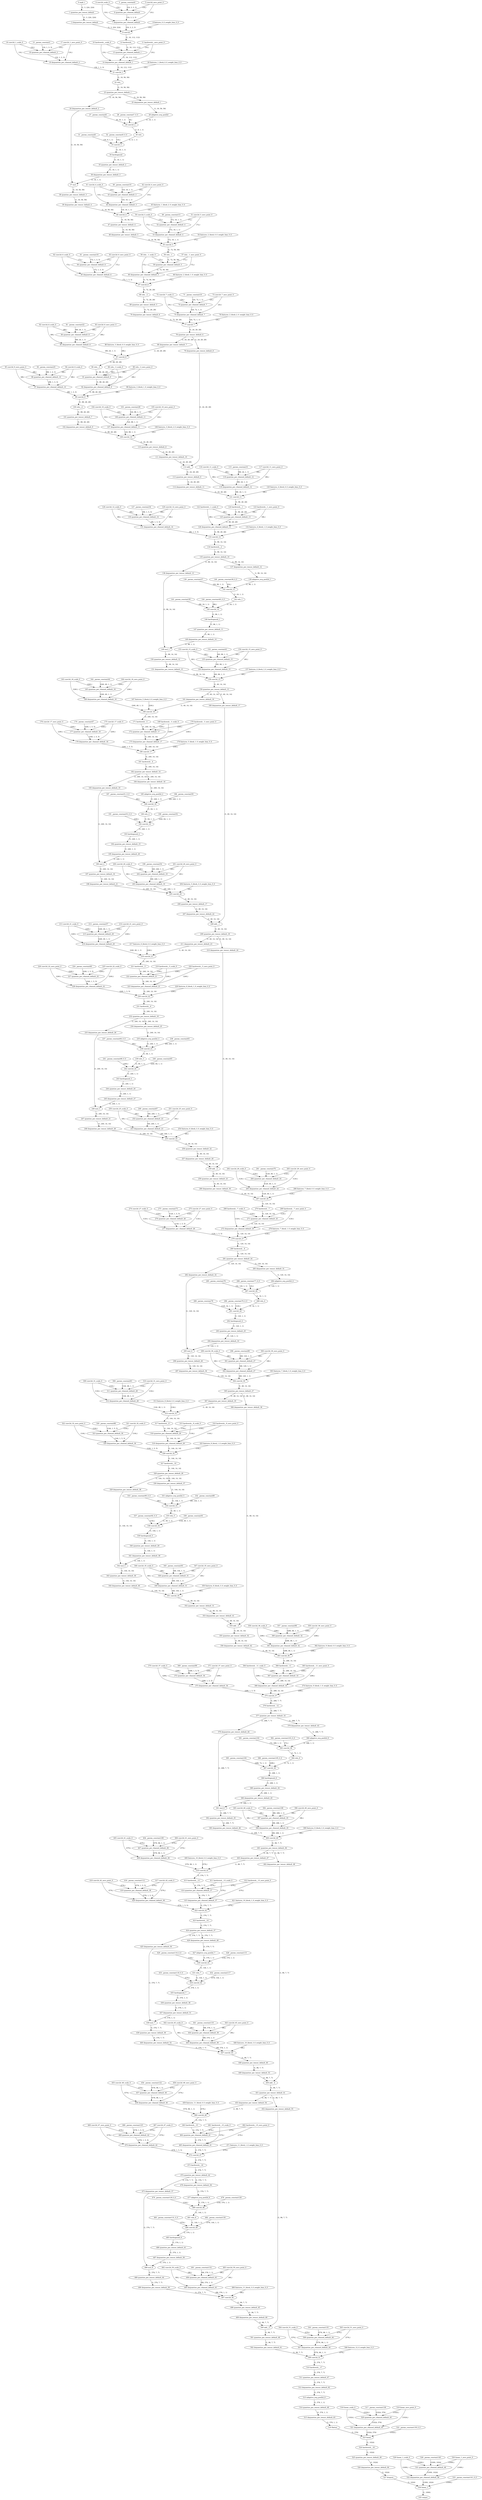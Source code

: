 strict digraph  {
"0 arg0_1" [id=0, type=input];
"1 quantize_per_tensor_default" [id=1, type=quantize_per_tensor];
"2 dequantize_per_tensor_default" [id=2, type=dequantize_per_tensor];
"3 _param_constant0" [id=3, type=get_attr];
"4 conv2d_scale_0" [id=4, type=get_attr];
"5 conv2d_zero_point_0" [id=5, type=get_attr];
"6 quantize_per_channel_default" [id=6, type=quantize_per_channel];
"7 dequantize_per_channel_default" [id=7, type=dequantize_per_channel];
"8 features_0_0_weight_bias_0_0" [id=8, type=get_attr];
"9 conv2d" [id=9, type=conv2d];
"10 hardswish__scale_0" [id=10, type=get_attr];
"11 hardswish__zero_point_0" [id=11, type=get_attr];
"12 hardswish_" [id=12, type=hardswish_];
"13 quantize_per_channel_default_1" [id=13, type=quantize_per_channel];
"14 dequantize_per_channel_default_1" [id=14, type=dequantize_per_channel];
"15 _param_constant3" [id=15, type=get_attr];
"16 conv2d_1_scale_0" [id=16, type=get_attr];
"17 conv2d_1_zero_point_0" [id=17, type=get_attr];
"18 quantize_per_channel_default_2" [id=18, type=quantize_per_channel];
"19 dequantize_per_channel_default_2" [id=19, type=dequantize_per_channel];
"20 features_1_block_0_0_weight_bias_0_0" [id=20, type=get_attr];
"21 conv2d_1" [id=21, type=conv2d];
"22 relu_" [id=22, type=relu_];
"23 quantize_per_tensor_default_1" [id=23, type=quantize_per_tensor];
"24 dequantize_per_tensor_default_2" [id=24, type=dequantize_per_tensor];
"25 dequantize_per_tensor_default_1" [id=25, type=dequantize_per_tensor];
"26 adaptive_avg_pool2d" [id=26, type=adaptive_avg_pool2d];
"27 _param_constant6" [id=27, type=get_attr];
"28 _param_constant7_0_0" [id=28, type=get_attr];
"29 conv2d_2" [id=29, type=conv2d];
"30 relu" [id=30, type=relu];
"31 _param_constant8" [id=31, type=get_attr];
"32 _param_constant9_0_0" [id=32, type=get_attr];
"33 conv2d_3" [id=33, type=conv2d];
"34 hardsigmoid" [id=34, type=hardsigmoid];
"35 quantize_per_tensor_default_2" [id=35, type=quantize_per_tensor];
"36 dequantize_per_tensor_default_3" [id=36, type=dequantize_per_tensor];
"37 mul" [id=37, type=mul];
"38 quantize_per_tensor_default_3" [id=38, type=quantize_per_tensor];
"39 dequantize_per_tensor_default_4" [id=39, type=dequantize_per_tensor];
"40 _param_constant10" [id=40, type=get_attr];
"41 conv2d_4_scale_0" [id=41, type=get_attr];
"42 conv2d_4_zero_point_0" [id=42, type=get_attr];
"43 quantize_per_channel_default_3" [id=43, type=quantize_per_channel];
"44 dequantize_per_channel_default_3" [id=44, type=dequantize_per_channel];
"45 features_1_block_2_0_weight_bias_0_0" [id=45, type=get_attr];
"46 conv2d_4" [id=46, type=conv2d];
"47 quantize_per_tensor_default_4" [id=47, type=quantize_per_tensor];
"48 dequantize_per_tensor_default_5" [id=48, type=dequantize_per_tensor];
"49 _param_constant13" [id=49, type=get_attr];
"50 conv2d_5_scale_0" [id=50, type=get_attr];
"51 conv2d_5_zero_point_0" [id=51, type=get_attr];
"52 quantize_per_channel_default_4" [id=52, type=quantize_per_channel];
"53 dequantize_per_channel_default_4" [id=53, type=dequantize_per_channel];
"54 features_2_block_0_0_weight_bias_0_0" [id=54, type=get_attr];
"55 conv2d_5" [id=55, type=conv2d];
"56 relu__1_scale_0" [id=56, type=get_attr];
"57 relu__1_zero_point_0" [id=57, type=get_attr];
"58 relu__1" [id=58, type=relu_];
"59 quantize_per_channel_default_5" [id=59, type=quantize_per_channel];
"60 dequantize_per_channel_default_5" [id=60, type=dequantize_per_channel];
"61 _param_constant16" [id=61, type=get_attr];
"62 conv2d_6_scale_0" [id=62, type=get_attr];
"63 conv2d_6_zero_point_0" [id=63, type=get_attr];
"64 quantize_per_channel_default_6" [id=64, type=quantize_per_channel];
"65 dequantize_per_channel_default_6" [id=65, type=dequantize_per_channel];
"66 features_2_block_1_0_weight_bias_0_0" [id=66, type=get_attr];
"67 conv2d_6" [id=67, type=conv2d];
"68 relu__2" [id=68, type=relu_];
"69 quantize_per_tensor_default_5" [id=69, type=quantize_per_tensor];
"70 dequantize_per_tensor_default_6" [id=70, type=dequantize_per_tensor];
"71 _param_constant19" [id=71, type=get_attr];
"72 conv2d_7_scale_0" [id=72, type=get_attr];
"73 conv2d_7_zero_point_0" [id=73, type=get_attr];
"74 quantize_per_channel_default_7" [id=74, type=quantize_per_channel];
"75 dequantize_per_channel_default_7" [id=75, type=dequantize_per_channel];
"76 features_2_block_2_0_weight_bias_0_0" [id=76, type=get_attr];
"77 conv2d_7" [id=77, type=conv2d];
"78 quantize_per_tensor_default_6" [id=78, type=quantize_per_tensor];
"79 dequantize_per_tensor_default_8" [id=79, type=dequantize_per_tensor];
"80 dequantize_per_tensor_default_7" [id=80, type=dequantize_per_tensor];
"81 _param_constant22" [id=81, type=get_attr];
"82 conv2d_8_scale_0" [id=82, type=get_attr];
"83 conv2d_8_zero_point_0" [id=83, type=get_attr];
"84 quantize_per_channel_default_8" [id=84, type=quantize_per_channel];
"85 dequantize_per_channel_default_8" [id=85, type=dequantize_per_channel];
"86 features_3_block_0_0_weight_bias_0_0" [id=86, type=get_attr];
"87 conv2d_8" [id=87, type=conv2d];
"88 relu__3_scale_0" [id=88, type=get_attr];
"89 relu__3_zero_point_0" [id=89, type=get_attr];
"90 relu__3" [id=90, type=relu_];
"91 quantize_per_channel_default_9" [id=91, type=quantize_per_channel];
"92 dequantize_per_channel_default_9" [id=92, type=dequantize_per_channel];
"93 _param_constant25" [id=93, type=get_attr];
"94 conv2d_9_scale_0" [id=94, type=get_attr];
"95 conv2d_9_zero_point_0" [id=95, type=get_attr];
"96 quantize_per_channel_default_10" [id=96, type=quantize_per_channel];
"97 dequantize_per_channel_default_10" [id=97, type=dequantize_per_channel];
"98 features_3_block_1_0_weight_bias_0_0" [id=98, type=get_attr];
"99 conv2d_9" [id=99, type=conv2d];
"100 relu__4" [id=100, type=relu_];
"101 quantize_per_tensor_default_7" [id=101, type=quantize_per_tensor];
"102 dequantize_per_tensor_default_9" [id=102, type=dequantize_per_tensor];
"103 _param_constant28" [id=103, type=get_attr];
"104 conv2d_10_scale_0" [id=104, type=get_attr];
"105 conv2d_10_zero_point_0" [id=105, type=get_attr];
"106 quantize_per_channel_default_11" [id=106, type=quantize_per_channel];
"107 dequantize_per_channel_default_11" [id=107, type=dequantize_per_channel];
"108 features_3_block_2_0_weight_bias_0_0" [id=108, type=get_attr];
"109 conv2d_10" [id=109, type=conv2d];
"110 quantize_per_tensor_default_8" [id=110, type=quantize_per_tensor];
"111 dequantize_per_tensor_default_10" [id=111, type=dequantize_per_tensor];
"112 add_" [id=112, type=add_];
"113 quantize_per_tensor_default_9" [id=113, type=quantize_per_tensor];
"114 dequantize_per_tensor_default_11" [id=114, type=dequantize_per_tensor];
"115 _param_constant31" [id=115, type=get_attr];
"116 conv2d_11_scale_0" [id=116, type=get_attr];
"117 conv2d_11_zero_point_0" [id=117, type=get_attr];
"118 quantize_per_channel_default_12" [id=118, type=quantize_per_channel];
"119 dequantize_per_channel_default_12" [id=119, type=dequantize_per_channel];
"120 features_4_block_0_0_weight_bias_0_0" [id=120, type=get_attr];
"121 conv2d_11" [id=121, type=conv2d];
"122 hardswish__1_scale_0" [id=122, type=get_attr];
"123 hardswish__1_zero_point_0" [id=123, type=get_attr];
"124 hardswish__1" [id=124, type=hardswish_];
"125 quantize_per_channel_default_13" [id=125, type=quantize_per_channel];
"126 dequantize_per_channel_default_13" [id=126, type=dequantize_per_channel];
"127 _param_constant34" [id=127, type=get_attr];
"128 conv2d_12_scale_0" [id=128, type=get_attr];
"129 conv2d_12_zero_point_0" [id=129, type=get_attr];
"130 quantize_per_channel_default_14" [id=130, type=quantize_per_channel];
"131 dequantize_per_channel_default_14" [id=131, type=dequantize_per_channel];
"132 features_4_block_1_0_weight_bias_0_0" [id=132, type=get_attr];
"133 conv2d_12" [id=133, type=conv2d];
"134 hardswish__2" [id=134, type=hardswish_];
"135 quantize_per_tensor_default_10" [id=135, type=quantize_per_tensor];
"136 dequantize_per_tensor_default_13" [id=136, type=dequantize_per_tensor];
"137 dequantize_per_tensor_default_12" [id=137, type=dequantize_per_tensor];
"138 adaptive_avg_pool2d_1" [id=138, type=adaptive_avg_pool2d];
"139 _param_constant37" [id=139, type=get_attr];
"140 _param_constant38_0_0" [id=140, type=get_attr];
"141 conv2d_13" [id=141, type=conv2d];
"142 relu_1" [id=142, type=relu];
"143 _param_constant39" [id=143, type=get_attr];
"144 _param_constant40_0_0" [id=144, type=get_attr];
"145 conv2d_14" [id=145, type=conv2d];
"146 hardsigmoid_1" [id=146, type=hardsigmoid];
"147 quantize_per_tensor_default_11" [id=147, type=quantize_per_tensor];
"148 dequantize_per_tensor_default_14" [id=148, type=dequantize_per_tensor];
"149 mul_1" [id=149, type=mul];
"150 quantize_per_tensor_default_12" [id=150, type=quantize_per_tensor];
"151 dequantize_per_tensor_default_15" [id=151, type=dequantize_per_tensor];
"152 _param_constant41" [id=152, type=get_attr];
"153 conv2d_15_scale_0" [id=153, type=get_attr];
"154 conv2d_15_zero_point_0" [id=154, type=get_attr];
"155 quantize_per_channel_default_15" [id=155, type=quantize_per_channel];
"156 dequantize_per_channel_default_15" [id=156, type=dequantize_per_channel];
"157 features_4_block_3_0_weight_bias_0_0" [id=157, type=get_attr];
"158 conv2d_15" [id=158, type=conv2d];
"159 quantize_per_tensor_default_13" [id=159, type=quantize_per_tensor];
"160 dequantize_per_tensor_default_17" [id=160, type=dequantize_per_tensor];
"161 dequantize_per_tensor_default_16" [id=161, type=dequantize_per_tensor];
"162 _param_constant44" [id=162, type=get_attr];
"163 conv2d_16_scale_0" [id=163, type=get_attr];
"164 conv2d_16_zero_point_0" [id=164, type=get_attr];
"165 quantize_per_channel_default_16" [id=165, type=quantize_per_channel];
"166 dequantize_per_channel_default_16" [id=166, type=dequantize_per_channel];
"167 features_5_block_0_0_weight_bias_0_0" [id=167, type=get_attr];
"168 conv2d_16" [id=168, type=conv2d];
"169 hardswish__3_scale_0" [id=169, type=get_attr];
"170 hardswish__3_zero_point_0" [id=170, type=get_attr];
"171 hardswish__3" [id=171, type=hardswish_];
"172 quantize_per_channel_default_17" [id=172, type=quantize_per_channel];
"173 dequantize_per_channel_default_17" [id=173, type=dequantize_per_channel];
"174 _param_constant47" [id=174, type=get_attr];
"175 conv2d_17_scale_0" [id=175, type=get_attr];
"176 conv2d_17_zero_point_0" [id=176, type=get_attr];
"177 quantize_per_channel_default_18" [id=177, type=quantize_per_channel];
"178 dequantize_per_channel_default_18" [id=178, type=dequantize_per_channel];
"179 features_5_block_1_0_weight_bias_0_0" [id=179, type=get_attr];
"180 conv2d_17" [id=180, type=conv2d];
"181 hardswish__4" [id=181, type=hardswish_];
"182 quantize_per_tensor_default_14" [id=182, type=quantize_per_tensor];
"183 dequantize_per_tensor_default_19" [id=183, type=dequantize_per_tensor];
"184 dequantize_per_tensor_default_18" [id=184, type=dequantize_per_tensor];
"185 adaptive_avg_pool2d_2" [id=185, type=adaptive_avg_pool2d];
"186 _param_constant50" [id=186, type=get_attr];
"187 _param_constant51_0_0" [id=187, type=get_attr];
"188 conv2d_18" [id=188, type=conv2d];
"189 relu_2" [id=189, type=relu];
"190 _param_constant52" [id=190, type=get_attr];
"191 _param_constant53_0_0" [id=191, type=get_attr];
"192 conv2d_19" [id=192, type=conv2d];
"193 hardsigmoid_2" [id=193, type=hardsigmoid];
"194 quantize_per_tensor_default_15" [id=194, type=quantize_per_tensor];
"195 dequantize_per_tensor_default_20" [id=195, type=dequantize_per_tensor];
"196 mul_2" [id=196, type=mul];
"197 quantize_per_tensor_default_16" [id=197, type=quantize_per_tensor];
"198 dequantize_per_tensor_default_21" [id=198, type=dequantize_per_tensor];
"199 _param_constant54" [id=199, type=get_attr];
"200 conv2d_20_scale_0" [id=200, type=get_attr];
"201 conv2d_20_zero_point_0" [id=201, type=get_attr];
"202 quantize_per_channel_default_19" [id=202, type=quantize_per_channel];
"203 dequantize_per_channel_default_19" [id=203, type=dequantize_per_channel];
"204 features_5_block_3_0_weight_bias_0_0" [id=204, type=get_attr];
"205 conv2d_20" [id=205, type=conv2d];
"206 quantize_per_tensor_default_17" [id=206, type=quantize_per_tensor];
"207 dequantize_per_tensor_default_22" [id=207, type=dequantize_per_tensor];
"208 add__1" [id=208, type=add_];
"209 quantize_per_tensor_default_18" [id=209, type=quantize_per_tensor];
"210 dequantize_per_tensor_default_24" [id=210, type=dequantize_per_tensor];
"211 dequantize_per_tensor_default_23" [id=211, type=dequantize_per_tensor];
"212 _param_constant57" [id=212, type=get_attr];
"213 conv2d_21_scale_0" [id=213, type=get_attr];
"214 conv2d_21_zero_point_0" [id=214, type=get_attr];
"215 quantize_per_channel_default_20" [id=215, type=quantize_per_channel];
"216 dequantize_per_channel_default_20" [id=216, type=dequantize_per_channel];
"217 features_6_block_0_0_weight_bias_0_0" [id=217, type=get_attr];
"218 conv2d_21" [id=218, type=conv2d];
"219 hardswish__5_scale_0" [id=219, type=get_attr];
"220 hardswish__5_zero_point_0" [id=220, type=get_attr];
"221 hardswish__5" [id=221, type=hardswish_];
"222 quantize_per_channel_default_21" [id=222, type=quantize_per_channel];
"223 dequantize_per_channel_default_21" [id=223, type=dequantize_per_channel];
"224 _param_constant60" [id=224, type=get_attr];
"225 conv2d_22_scale_0" [id=225, type=get_attr];
"226 conv2d_22_zero_point_0" [id=226, type=get_attr];
"227 quantize_per_channel_default_22" [id=227, type=quantize_per_channel];
"228 dequantize_per_channel_default_22" [id=228, type=dequantize_per_channel];
"229 features_6_block_1_0_weight_bias_0_0" [id=229, type=get_attr];
"230 conv2d_22" [id=230, type=conv2d];
"231 hardswish__6" [id=231, type=hardswish_];
"232 quantize_per_tensor_default_19" [id=232, type=quantize_per_tensor];
"233 dequantize_per_tensor_default_26" [id=233, type=dequantize_per_tensor];
"234 dequantize_per_tensor_default_25" [id=234, type=dequantize_per_tensor];
"235 adaptive_avg_pool2d_3" [id=235, type=adaptive_avg_pool2d];
"236 _param_constant63" [id=236, type=get_attr];
"237 _param_constant64_0_0" [id=237, type=get_attr];
"238 conv2d_23" [id=238, type=conv2d];
"239 relu_3" [id=239, type=relu];
"240 _param_constant65" [id=240, type=get_attr];
"241 _param_constant66_0_0" [id=241, type=get_attr];
"242 conv2d_24" [id=242, type=conv2d];
"243 hardsigmoid_3" [id=243, type=hardsigmoid];
"244 quantize_per_tensor_default_20" [id=244, type=quantize_per_tensor];
"245 dequantize_per_tensor_default_27" [id=245, type=dequantize_per_tensor];
"246 mul_3" [id=246, type=mul];
"247 quantize_per_tensor_default_21" [id=247, type=quantize_per_tensor];
"248 dequantize_per_tensor_default_28" [id=248, type=dequantize_per_tensor];
"249 _param_constant67" [id=249, type=get_attr];
"250 conv2d_25_scale_0" [id=250, type=get_attr];
"251 conv2d_25_zero_point_0" [id=251, type=get_attr];
"252 quantize_per_channel_default_23" [id=252, type=quantize_per_channel];
"253 dequantize_per_channel_default_23" [id=253, type=dequantize_per_channel];
"254 features_6_block_3_0_weight_bias_0_0" [id=254, type=get_attr];
"255 conv2d_25" [id=255, type=conv2d];
"256 quantize_per_tensor_default_22" [id=256, type=quantize_per_tensor];
"257 dequantize_per_tensor_default_29" [id=257, type=dequantize_per_tensor];
"258 add__2" [id=258, type=add_];
"259 quantize_per_tensor_default_23" [id=259, type=quantize_per_tensor];
"260 dequantize_per_tensor_default_30" [id=260, type=dequantize_per_tensor];
"261 _param_constant70" [id=261, type=get_attr];
"262 conv2d_26_scale_0" [id=262, type=get_attr];
"263 conv2d_26_zero_point_0" [id=263, type=get_attr];
"264 quantize_per_channel_default_24" [id=264, type=quantize_per_channel];
"265 dequantize_per_channel_default_24" [id=265, type=dequantize_per_channel];
"266 features_7_block_0_0_weight_bias_0_0" [id=266, type=get_attr];
"267 conv2d_26" [id=267, type=conv2d];
"268 hardswish__7_scale_0" [id=268, type=get_attr];
"269 hardswish__7_zero_point_0" [id=269, type=get_attr];
"270 hardswish__7" [id=270, type=hardswish_];
"271 quantize_per_channel_default_25" [id=271, type=quantize_per_channel];
"272 dequantize_per_channel_default_25" [id=272, type=dequantize_per_channel];
"273 _param_constant73" [id=273, type=get_attr];
"274 conv2d_27_scale_0" [id=274, type=get_attr];
"275 conv2d_27_zero_point_0" [id=275, type=get_attr];
"276 quantize_per_channel_default_26" [id=276, type=quantize_per_channel];
"277 dequantize_per_channel_default_26" [id=277, type=dequantize_per_channel];
"278 features_7_block_1_0_weight_bias_0_0" [id=278, type=get_attr];
"279 conv2d_27" [id=279, type=conv2d];
"280 hardswish__8" [id=280, type=hardswish_];
"281 quantize_per_tensor_default_24" [id=281, type=quantize_per_tensor];
"282 dequantize_per_tensor_default_32" [id=282, type=dequantize_per_tensor];
"283 dequantize_per_tensor_default_31" [id=283, type=dequantize_per_tensor];
"284 adaptive_avg_pool2d_4" [id=284, type=adaptive_avg_pool2d];
"285 _param_constant76" [id=285, type=get_attr];
"286 _param_constant77_0_0" [id=286, type=get_attr];
"287 conv2d_28" [id=287, type=conv2d];
"288 relu_4" [id=288, type=relu];
"289 _param_constant78" [id=289, type=get_attr];
"290 _param_constant79_0_0" [id=290, type=get_attr];
"291 conv2d_29" [id=291, type=conv2d];
"292 hardsigmoid_4" [id=292, type=hardsigmoid];
"293 quantize_per_tensor_default_25" [id=293, type=quantize_per_tensor];
"294 dequantize_per_tensor_default_33" [id=294, type=dequantize_per_tensor];
"295 mul_4" [id=295, type=mul];
"296 quantize_per_tensor_default_26" [id=296, type=quantize_per_tensor];
"297 dequantize_per_tensor_default_34" [id=297, type=dequantize_per_tensor];
"298 _param_constant80" [id=298, type=get_attr];
"299 conv2d_30_scale_0" [id=299, type=get_attr];
"300 conv2d_30_zero_point_0" [id=300, type=get_attr];
"301 quantize_per_channel_default_27" [id=301, type=quantize_per_channel];
"302 dequantize_per_channel_default_27" [id=302, type=dequantize_per_channel];
"303 features_7_block_3_0_weight_bias_0_0" [id=303, type=get_attr];
"304 conv2d_30" [id=304, type=conv2d];
"305 quantize_per_tensor_default_27" [id=305, type=quantize_per_tensor];
"306 dequantize_per_tensor_default_36" [id=306, type=dequantize_per_tensor];
"307 dequantize_per_tensor_default_35" [id=307, type=dequantize_per_tensor];
"308 _param_constant83" [id=308, type=get_attr];
"309 conv2d_31_scale_0" [id=309, type=get_attr];
"310 conv2d_31_zero_point_0" [id=310, type=get_attr];
"311 quantize_per_channel_default_28" [id=311, type=quantize_per_channel];
"312 dequantize_per_channel_default_28" [id=312, type=dequantize_per_channel];
"313 features_8_block_0_0_weight_bias_0_0" [id=313, type=get_attr];
"314 conv2d_31" [id=314, type=conv2d];
"315 hardswish__9_scale_0" [id=315, type=get_attr];
"316 hardswish__9_zero_point_0" [id=316, type=get_attr];
"317 hardswish__9" [id=317, type=hardswish_];
"318 quantize_per_channel_default_29" [id=318, type=quantize_per_channel];
"319 dequantize_per_channel_default_29" [id=319, type=dequantize_per_channel];
"320 _param_constant86" [id=320, type=get_attr];
"321 conv2d_32_scale_0" [id=321, type=get_attr];
"322 conv2d_32_zero_point_0" [id=322, type=get_attr];
"323 quantize_per_channel_default_30" [id=323, type=quantize_per_channel];
"324 dequantize_per_channel_default_30" [id=324, type=dequantize_per_channel];
"325 features_8_block_1_0_weight_bias_0_0" [id=325, type=get_attr];
"326 conv2d_32" [id=326, type=conv2d];
"327 hardswish__10" [id=327, type=hardswish_];
"328 quantize_per_tensor_default_28" [id=328, type=quantize_per_tensor];
"329 dequantize_per_tensor_default_38" [id=329, type=dequantize_per_tensor];
"330 dequantize_per_tensor_default_37" [id=330, type=dequantize_per_tensor];
"331 adaptive_avg_pool2d_5" [id=331, type=adaptive_avg_pool2d];
"332 _param_constant89" [id=332, type=get_attr];
"333 _param_constant90_0_0" [id=333, type=get_attr];
"334 conv2d_33" [id=334, type=conv2d];
"335 relu_5" [id=335, type=relu];
"336 _param_constant91" [id=336, type=get_attr];
"337 _param_constant92_0_0" [id=337, type=get_attr];
"338 conv2d_34" [id=338, type=conv2d];
"339 hardsigmoid_5" [id=339, type=hardsigmoid];
"340 quantize_per_tensor_default_29" [id=340, type=quantize_per_tensor];
"341 dequantize_per_tensor_default_39" [id=341, type=dequantize_per_tensor];
"342 mul_5" [id=342, type=mul];
"343 quantize_per_tensor_default_30" [id=343, type=quantize_per_tensor];
"344 dequantize_per_tensor_default_40" [id=344, type=dequantize_per_tensor];
"345 _param_constant93" [id=345, type=get_attr];
"346 conv2d_35_scale_0" [id=346, type=get_attr];
"347 conv2d_35_zero_point_0" [id=347, type=get_attr];
"348 quantize_per_channel_default_31" [id=348, type=quantize_per_channel];
"349 dequantize_per_channel_default_31" [id=349, type=dequantize_per_channel];
"350 features_8_block_3_0_weight_bias_0_0" [id=350, type=get_attr];
"351 conv2d_35" [id=351, type=conv2d];
"352 quantize_per_tensor_default_31" [id=352, type=quantize_per_tensor];
"353 dequantize_per_tensor_default_41" [id=353, type=dequantize_per_tensor];
"354 add__3" [id=354, type=add_];
"355 quantize_per_tensor_default_32" [id=355, type=quantize_per_tensor];
"356 dequantize_per_tensor_default_42" [id=356, type=dequantize_per_tensor];
"357 _param_constant96" [id=357, type=get_attr];
"358 conv2d_36_scale_0" [id=358, type=get_attr];
"359 conv2d_36_zero_point_0" [id=359, type=get_attr];
"360 quantize_per_channel_default_32" [id=360, type=quantize_per_channel];
"361 dequantize_per_channel_default_32" [id=361, type=dequantize_per_channel];
"362 features_9_block_0_0_weight_bias_0_0" [id=362, type=get_attr];
"363 conv2d_36" [id=363, type=conv2d];
"364 hardswish__11_scale_0" [id=364, type=get_attr];
"365 hardswish__11_zero_point_0" [id=365, type=get_attr];
"366 hardswish__11" [id=366, type=hardswish_];
"367 quantize_per_channel_default_33" [id=367, type=quantize_per_channel];
"368 dequantize_per_channel_default_33" [id=368, type=dequantize_per_channel];
"369 _param_constant99" [id=369, type=get_attr];
"370 conv2d_37_scale_0" [id=370, type=get_attr];
"371 conv2d_37_zero_point_0" [id=371, type=get_attr];
"372 quantize_per_channel_default_34" [id=372, type=quantize_per_channel];
"373 dequantize_per_channel_default_34" [id=373, type=dequantize_per_channel];
"374 features_9_block_1_0_weight_bias_0_0" [id=374, type=get_attr];
"375 conv2d_37" [id=375, type=conv2d];
"376 hardswish__12" [id=376, type=hardswish_];
"377 quantize_per_tensor_default_33" [id=377, type=quantize_per_tensor];
"378 dequantize_per_tensor_default_44" [id=378, type=dequantize_per_tensor];
"379 dequantize_per_tensor_default_43" [id=379, type=dequantize_per_tensor];
"380 adaptive_avg_pool2d_6" [id=380, type=adaptive_avg_pool2d];
"381 _param_constant102" [id=381, type=get_attr];
"382 _param_constant103_0_0" [id=382, type=get_attr];
"383 conv2d_38" [id=383, type=conv2d];
"384 relu_6" [id=384, type=relu];
"385 _param_constant104" [id=385, type=get_attr];
"386 _param_constant105_0_0" [id=386, type=get_attr];
"387 conv2d_39" [id=387, type=conv2d];
"388 hardsigmoid_6" [id=388, type=hardsigmoid];
"389 quantize_per_tensor_default_34" [id=389, type=quantize_per_tensor];
"390 dequantize_per_tensor_default_45" [id=390, type=dequantize_per_tensor];
"391 mul_6" [id=391, type=mul];
"392 quantize_per_tensor_default_35" [id=392, type=quantize_per_tensor];
"393 dequantize_per_tensor_default_46" [id=393, type=dequantize_per_tensor];
"394 _param_constant106" [id=394, type=get_attr];
"395 conv2d_40_scale_0" [id=395, type=get_attr];
"396 conv2d_40_zero_point_0" [id=396, type=get_attr];
"397 quantize_per_channel_default_35" [id=397, type=quantize_per_channel];
"398 dequantize_per_channel_default_35" [id=398, type=dequantize_per_channel];
"399 features_9_block_3_0_weight_bias_0_0" [id=399, type=get_attr];
"400 conv2d_40" [id=400, type=conv2d];
"401 quantize_per_tensor_default_36" [id=401, type=quantize_per_tensor];
"402 dequantize_per_tensor_default_48" [id=402, type=dequantize_per_tensor];
"403 dequantize_per_tensor_default_47" [id=403, type=dequantize_per_tensor];
"404 _param_constant109" [id=404, type=get_attr];
"405 conv2d_41_scale_0" [id=405, type=get_attr];
"406 conv2d_41_zero_point_0" [id=406, type=get_attr];
"407 quantize_per_channel_default_36" [id=407, type=quantize_per_channel];
"408 dequantize_per_channel_default_36" [id=408, type=dequantize_per_channel];
"409 features_10_block_0_0_weight_bias_0_0" [id=409, type=get_attr];
"410 conv2d_41" [id=410, type=conv2d];
"411 hardswish__13_scale_0" [id=411, type=get_attr];
"412 hardswish__13_zero_point_0" [id=412, type=get_attr];
"413 hardswish__13" [id=413, type=hardswish_];
"414 quantize_per_channel_default_37" [id=414, type=quantize_per_channel];
"415 dequantize_per_channel_default_37" [id=415, type=dequantize_per_channel];
"416 _param_constant112" [id=416, type=get_attr];
"417 conv2d_42_scale_0" [id=417, type=get_attr];
"418 conv2d_42_zero_point_0" [id=418, type=get_attr];
"419 quantize_per_channel_default_38" [id=419, type=quantize_per_channel];
"420 dequantize_per_channel_default_38" [id=420, type=dequantize_per_channel];
"421 features_10_block_1_0_weight_bias_0_0" [id=421, type=get_attr];
"422 conv2d_42" [id=422, type=conv2d];
"423 hardswish__14" [id=423, type=hardswish_];
"424 quantize_per_tensor_default_37" [id=424, type=quantize_per_tensor];
"425 dequantize_per_tensor_default_50" [id=425, type=dequantize_per_tensor];
"426 dequantize_per_tensor_default_49" [id=426, type=dequantize_per_tensor];
"427 adaptive_avg_pool2d_7" [id=427, type=adaptive_avg_pool2d];
"428 _param_constant115" [id=428, type=get_attr];
"429 _param_constant116_0_0" [id=429, type=get_attr];
"430 conv2d_43" [id=430, type=conv2d];
"431 relu_7" [id=431, type=relu];
"432 _param_constant117" [id=432, type=get_attr];
"433 _param_constant118_0_0" [id=433, type=get_attr];
"434 conv2d_44" [id=434, type=conv2d];
"435 hardsigmoid_7" [id=435, type=hardsigmoid];
"436 quantize_per_tensor_default_38" [id=436, type=quantize_per_tensor];
"437 dequantize_per_tensor_default_51" [id=437, type=dequantize_per_tensor];
"438 mul_7" [id=438, type=mul];
"439 quantize_per_tensor_default_39" [id=439, type=quantize_per_tensor];
"440 dequantize_per_tensor_default_52" [id=440, type=dequantize_per_tensor];
"441 _param_constant119" [id=441, type=get_attr];
"442 conv2d_45_scale_0" [id=442, type=get_attr];
"443 conv2d_45_zero_point_0" [id=443, type=get_attr];
"444 quantize_per_channel_default_39" [id=444, type=quantize_per_channel];
"445 dequantize_per_channel_default_39" [id=445, type=dequantize_per_channel];
"446 features_10_block_3_0_weight_bias_0_0" [id=446, type=get_attr];
"447 conv2d_45" [id=447, type=conv2d];
"448 quantize_per_tensor_default_40" [id=448, type=quantize_per_tensor];
"449 dequantize_per_tensor_default_53" [id=449, type=dequantize_per_tensor];
"450 add__4" [id=450, type=add_];
"451 quantize_per_tensor_default_41" [id=451, type=quantize_per_tensor];
"452 dequantize_per_tensor_default_55" [id=452, type=dequantize_per_tensor];
"453 dequantize_per_tensor_default_54" [id=453, type=dequantize_per_tensor];
"454 _param_constant122" [id=454, type=get_attr];
"455 conv2d_46_scale_0" [id=455, type=get_attr];
"456 conv2d_46_zero_point_0" [id=456, type=get_attr];
"457 quantize_per_channel_default_40" [id=457, type=quantize_per_channel];
"458 dequantize_per_channel_default_40" [id=458, type=dequantize_per_channel];
"459 features_11_block_0_0_weight_bias_0_0" [id=459, type=get_attr];
"460 conv2d_46" [id=460, type=conv2d];
"461 hardswish__15_scale_0" [id=461, type=get_attr];
"462 hardswish__15_zero_point_0" [id=462, type=get_attr];
"463 hardswish__15" [id=463, type=hardswish_];
"464 quantize_per_channel_default_41" [id=464, type=quantize_per_channel];
"465 dequantize_per_channel_default_41" [id=465, type=dequantize_per_channel];
"466 _param_constant125" [id=466, type=get_attr];
"467 conv2d_47_scale_0" [id=467, type=get_attr];
"468 conv2d_47_zero_point_0" [id=468, type=get_attr];
"469 quantize_per_channel_default_42" [id=469, type=quantize_per_channel];
"470 dequantize_per_channel_default_42" [id=470, type=dequantize_per_channel];
"471 features_11_block_1_0_weight_bias_0_0" [id=471, type=get_attr];
"472 conv2d_47" [id=472, type=conv2d];
"473 hardswish__16" [id=473, type=hardswish_];
"474 quantize_per_tensor_default_42" [id=474, type=quantize_per_tensor];
"475 dequantize_per_tensor_default_57" [id=475, type=dequantize_per_tensor];
"476 dequantize_per_tensor_default_56" [id=476, type=dequantize_per_tensor];
"477 adaptive_avg_pool2d_8" [id=477, type=adaptive_avg_pool2d];
"478 _param_constant128" [id=478, type=get_attr];
"479 _param_constant129_0_0" [id=479, type=get_attr];
"480 conv2d_48" [id=480, type=conv2d];
"481 relu_8" [id=481, type=relu];
"482 _param_constant130" [id=482, type=get_attr];
"483 _param_constant131_0_0" [id=483, type=get_attr];
"484 conv2d_49" [id=484, type=conv2d];
"485 hardsigmoid_8" [id=485, type=hardsigmoid];
"486 quantize_per_tensor_default_43" [id=486, type=quantize_per_tensor];
"487 dequantize_per_tensor_default_58" [id=487, type=dequantize_per_tensor];
"488 mul_8" [id=488, type=mul];
"489 quantize_per_tensor_default_44" [id=489, type=quantize_per_tensor];
"490 dequantize_per_tensor_default_59" [id=490, type=dequantize_per_tensor];
"491 _param_constant132" [id=491, type=get_attr];
"492 conv2d_50_scale_0" [id=492, type=get_attr];
"493 conv2d_50_zero_point_0" [id=493, type=get_attr];
"494 quantize_per_channel_default_43" [id=494, type=quantize_per_channel];
"495 dequantize_per_channel_default_43" [id=495, type=dequantize_per_channel];
"496 features_11_block_3_0_weight_bias_0_0" [id=496, type=get_attr];
"497 conv2d_50" [id=497, type=conv2d];
"498 quantize_per_tensor_default_45" [id=498, type=quantize_per_tensor];
"499 dequantize_per_tensor_default_60" [id=499, type=dequantize_per_tensor];
"500 add__5" [id=500, type=add_];
"501 quantize_per_tensor_default_46" [id=501, type=quantize_per_tensor];
"502 dequantize_per_tensor_default_61" [id=502, type=dequantize_per_tensor];
"503 _param_constant135" [id=503, type=get_attr];
"504 conv2d_51_scale_0" [id=504, type=get_attr];
"505 conv2d_51_zero_point_0" [id=505, type=get_attr];
"506 quantize_per_channel_default_44" [id=506, type=quantize_per_channel];
"507 dequantize_per_channel_default_44" [id=507, type=dequantize_per_channel];
"508 features_12_0_weight_bias_0_0" [id=508, type=get_attr];
"509 conv2d_51" [id=509, type=conv2d];
"510 hardswish__17" [id=510, type=hardswish_];
"511 quantize_per_tensor_default_47" [id=511, type=quantize_per_tensor];
"512 dequantize_per_tensor_default_62" [id=512, type=dequantize_per_tensor];
"513 adaptive_avg_pool2d_9" [id=513, type=adaptive_avg_pool2d];
"514 quantize_per_tensor_default_48" [id=514, type=quantize_per_tensor];
"515 dequantize_per_tensor_default_63" [id=515, type=dequantize_per_tensor];
"516 flatten" [id=516, type=flatten];
"517 _param_constant138" [id=517, type=get_attr];
"518 linear_scale_0" [id=518, type=get_attr];
"519 linear_zero_point_0" [id=519, type=get_attr];
"520 quantize_per_channel_default_45" [id=520, type=quantize_per_channel];
"521 dequantize_per_channel_default_45" [id=521, type=dequantize_per_channel];
"522 _param_constant139_0_0" [id=522, type=get_attr];
"523 linear" [id=523, type=linear];
"524 hardswish__18" [id=524, type=hardswish_];
"525 quantize_per_tensor_default_49" [id=525, type=quantize_per_tensor];
"526 dequantize_per_tensor_default_64" [id=526, type=dequantize_per_tensor];
"527 dropout_" [id=527, type=dropout_];
"528 _param_constant140" [id=528, type=get_attr];
"529 linear_1_scale_0" [id=529, type=get_attr];
"530 linear_1_zero_point_0" [id=530, type=get_attr];
"531 quantize_per_channel_default_46" [id=531, type=quantize_per_channel];
"532 dequantize_per_channel_default_46" [id=532, type=dequantize_per_channel];
"533 _param_constant141_0_0" [id=533, type=get_attr];
"534 linear_1" [id=534, type=linear];
"535 output" [id=535, type=output];
"0 arg0_1" -> "1 quantize_per_tensor_default"  [label="(1, 3, 224, 224)", style=solid];
"1 quantize_per_tensor_default" -> "2 dequantize_per_tensor_default"  [label="(1, 3, 224, 224)", style=solid];
"2 dequantize_per_tensor_default" -> "9 conv2d"  [label="(1, 3, 224, 224)", style=solid];
"3 _param_constant0" -> "6 quantize_per_channel_default"  [label="(16, 3, 3, 3)", style=solid];
"4 conv2d_scale_0" -> "6 quantize_per_channel_default"  [label="(16,)", style=solid];
"4 conv2d_scale_0" -> "7 dequantize_per_channel_default"  [label="(16,)", style=solid];
"5 conv2d_zero_point_0" -> "6 quantize_per_channel_default"  [label="(16,)", style=solid];
"5 conv2d_zero_point_0" -> "7 dequantize_per_channel_default"  [label="(16,)", style=solid];
"6 quantize_per_channel_default" -> "7 dequantize_per_channel_default"  [label="(16, 3, 3, 3)", style=solid];
"7 dequantize_per_channel_default" -> "9 conv2d"  [label="(16, 3, 3, 3)", style=solid];
"8 features_0_0_weight_bias_0_0" -> "9 conv2d"  [label="(16,)", style=solid];
"9 conv2d" -> "12 hardswish_"  [label="(1, 16, 112, 112)", style=solid];
"10 hardswish__scale_0" -> "13 quantize_per_channel_default_1"  [label="(16,)", style=solid];
"10 hardswish__scale_0" -> "14 dequantize_per_channel_default_1"  [label="(16,)", style=solid];
"11 hardswish__zero_point_0" -> "13 quantize_per_channel_default_1"  [label="(16,)", style=solid];
"11 hardswish__zero_point_0" -> "14 dequantize_per_channel_default_1"  [label="(16,)", style=solid];
"12 hardswish_" -> "13 quantize_per_channel_default_1"  [label="(1, 16, 112, 112)", style=solid];
"13 quantize_per_channel_default_1" -> "14 dequantize_per_channel_default_1"  [label="(1, 16, 112, 112)", style=solid];
"14 dequantize_per_channel_default_1" -> "21 conv2d_1"  [label="(1, 16, 112, 112)", style=solid];
"15 _param_constant3" -> "18 quantize_per_channel_default_2"  [label="(16, 1, 3, 3)", style=solid];
"16 conv2d_1_scale_0" -> "18 quantize_per_channel_default_2"  [label="(16,)", style=solid];
"16 conv2d_1_scale_0" -> "19 dequantize_per_channel_default_2"  [label="(16,)", style=solid];
"17 conv2d_1_zero_point_0" -> "18 quantize_per_channel_default_2"  [label="(16,)", style=solid];
"17 conv2d_1_zero_point_0" -> "19 dequantize_per_channel_default_2"  [label="(16,)", style=solid];
"18 quantize_per_channel_default_2" -> "19 dequantize_per_channel_default_2"  [label="(16, 1, 3, 3)", style=solid];
"19 dequantize_per_channel_default_2" -> "21 conv2d_1"  [label="(16, 1, 3, 3)", style=solid];
"20 features_1_block_0_0_weight_bias_0_0" -> "21 conv2d_1"  [label="(16,)", style=solid];
"21 conv2d_1" -> "22 relu_"  [label="(1, 16, 56, 56)", style=solid];
"22 relu_" -> "23 quantize_per_tensor_default_1"  [label="(1, 16, 56, 56)", style=solid];
"23 quantize_per_tensor_default_1" -> "24 dequantize_per_tensor_default_2"  [label="(1, 16, 56, 56)", style=solid];
"23 quantize_per_tensor_default_1" -> "25 dequantize_per_tensor_default_1"  [label="(1, 16, 56, 56)", style=solid];
"24 dequantize_per_tensor_default_2" -> "37 mul"  [label="(1, 16, 56, 56)", style=solid];
"25 dequantize_per_tensor_default_1" -> "26 adaptive_avg_pool2d"  [label="(1, 16, 56, 56)", style=solid];
"26 adaptive_avg_pool2d" -> "29 conv2d_2"  [label="(1, 16, 1, 1)", style=solid];
"27 _param_constant6" -> "29 conv2d_2"  [label="(8, 16, 1, 1)", style=solid];
"28 _param_constant7_0_0" -> "29 conv2d_2"  [label="(8,)", style=solid];
"29 conv2d_2" -> "30 relu"  [label="(1, 8, 1, 1)", style=solid];
"30 relu" -> "33 conv2d_3"  [label="(1, 8, 1, 1)", style=solid];
"31 _param_constant8" -> "33 conv2d_3"  [label="(16, 8, 1, 1)", style=solid];
"32 _param_constant9_0_0" -> "33 conv2d_3"  [label="(16,)", style=solid];
"33 conv2d_3" -> "34 hardsigmoid"  [label="(1, 16, 1, 1)", style=solid];
"34 hardsigmoid" -> "35 quantize_per_tensor_default_2"  [label="(1, 16, 1, 1)", style=solid];
"35 quantize_per_tensor_default_2" -> "36 dequantize_per_tensor_default_3"  [label="(1, 16, 1, 1)", style=solid];
"36 dequantize_per_tensor_default_3" -> "37 mul"  [label="(1, 16, 1, 1)", style=solid];
"37 mul" -> "38 quantize_per_tensor_default_3"  [label="(1, 16, 56, 56)", style=solid];
"38 quantize_per_tensor_default_3" -> "39 dequantize_per_tensor_default_4"  [label="(1, 16, 56, 56)", style=solid];
"39 dequantize_per_tensor_default_4" -> "46 conv2d_4"  [label="(1, 16, 56, 56)", style=solid];
"40 _param_constant10" -> "43 quantize_per_channel_default_3"  [label="(16, 16, 1, 1)", style=solid];
"41 conv2d_4_scale_0" -> "43 quantize_per_channel_default_3"  [label="(16,)", style=solid];
"41 conv2d_4_scale_0" -> "44 dequantize_per_channel_default_3"  [label="(16,)", style=solid];
"42 conv2d_4_zero_point_0" -> "43 quantize_per_channel_default_3"  [label="(16,)", style=solid];
"42 conv2d_4_zero_point_0" -> "44 dequantize_per_channel_default_3"  [label="(16,)", style=solid];
"43 quantize_per_channel_default_3" -> "44 dequantize_per_channel_default_3"  [label="(16, 16, 1, 1)", style=solid];
"44 dequantize_per_channel_default_3" -> "46 conv2d_4"  [label="(16, 16, 1, 1)", style=solid];
"45 features_1_block_2_0_weight_bias_0_0" -> "46 conv2d_4"  [label="(16,)", style=solid];
"46 conv2d_4" -> "47 quantize_per_tensor_default_4"  [label="(1, 16, 56, 56)", style=solid];
"47 quantize_per_tensor_default_4" -> "48 dequantize_per_tensor_default_5"  [label="(1, 16, 56, 56)", style=solid];
"48 dequantize_per_tensor_default_5" -> "55 conv2d_5"  [label="(1, 16, 56, 56)", style=solid];
"49 _param_constant13" -> "52 quantize_per_channel_default_4"  [label="(72, 16, 1, 1)", style=solid];
"50 conv2d_5_scale_0" -> "52 quantize_per_channel_default_4"  [label="(72,)", style=solid];
"50 conv2d_5_scale_0" -> "53 dequantize_per_channel_default_4"  [label="(72,)", style=solid];
"51 conv2d_5_zero_point_0" -> "52 quantize_per_channel_default_4"  [label="(72,)", style=solid];
"51 conv2d_5_zero_point_0" -> "53 dequantize_per_channel_default_4"  [label="(72,)", style=solid];
"52 quantize_per_channel_default_4" -> "53 dequantize_per_channel_default_4"  [label="(72, 16, 1, 1)", style=solid];
"53 dequantize_per_channel_default_4" -> "55 conv2d_5"  [label="(72, 16, 1, 1)", style=solid];
"54 features_2_block_0_0_weight_bias_0_0" -> "55 conv2d_5"  [label="(72,)", style=solid];
"55 conv2d_5" -> "58 relu__1"  [label="(1, 72, 56, 56)", style=solid];
"56 relu__1_scale_0" -> "59 quantize_per_channel_default_5"  [label="(72,)", style=solid];
"56 relu__1_scale_0" -> "60 dequantize_per_channel_default_5"  [label="(72,)", style=solid];
"57 relu__1_zero_point_0" -> "59 quantize_per_channel_default_5"  [label="(72,)", style=solid];
"57 relu__1_zero_point_0" -> "60 dequantize_per_channel_default_5"  [label="(72,)", style=solid];
"58 relu__1" -> "59 quantize_per_channel_default_5"  [label="(1, 72, 56, 56)", style=solid];
"59 quantize_per_channel_default_5" -> "60 dequantize_per_channel_default_5"  [label="(1, 72, 56, 56)", style=solid];
"60 dequantize_per_channel_default_5" -> "67 conv2d_6"  [label="(1, 72, 56, 56)", style=solid];
"61 _param_constant16" -> "64 quantize_per_channel_default_6"  [label="(72, 1, 3, 3)", style=solid];
"62 conv2d_6_scale_0" -> "64 quantize_per_channel_default_6"  [label="(72,)", style=solid];
"62 conv2d_6_scale_0" -> "65 dequantize_per_channel_default_6"  [label="(72,)", style=solid];
"63 conv2d_6_zero_point_0" -> "64 quantize_per_channel_default_6"  [label="(72,)", style=solid];
"63 conv2d_6_zero_point_0" -> "65 dequantize_per_channel_default_6"  [label="(72,)", style=solid];
"64 quantize_per_channel_default_6" -> "65 dequantize_per_channel_default_6"  [label="(72, 1, 3, 3)", style=solid];
"65 dequantize_per_channel_default_6" -> "67 conv2d_6"  [label="(72, 1, 3, 3)", style=solid];
"66 features_2_block_1_0_weight_bias_0_0" -> "67 conv2d_6"  [label="(72,)", style=solid];
"67 conv2d_6" -> "68 relu__2"  [label="(1, 72, 28, 28)", style=solid];
"68 relu__2" -> "69 quantize_per_tensor_default_5"  [label="(1, 72, 28, 28)", style=solid];
"69 quantize_per_tensor_default_5" -> "70 dequantize_per_tensor_default_6"  [label="(1, 72, 28, 28)", style=solid];
"70 dequantize_per_tensor_default_6" -> "77 conv2d_7"  [label="(1, 72, 28, 28)", style=solid];
"71 _param_constant19" -> "74 quantize_per_channel_default_7"  [label="(24, 72, 1, 1)", style=solid];
"72 conv2d_7_scale_0" -> "74 quantize_per_channel_default_7"  [label="(24,)", style=solid];
"72 conv2d_7_scale_0" -> "75 dequantize_per_channel_default_7"  [label="(24,)", style=solid];
"73 conv2d_7_zero_point_0" -> "74 quantize_per_channel_default_7"  [label="(24,)", style=solid];
"73 conv2d_7_zero_point_0" -> "75 dequantize_per_channel_default_7"  [label="(24,)", style=solid];
"74 quantize_per_channel_default_7" -> "75 dequantize_per_channel_default_7"  [label="(24, 72, 1, 1)", style=solid];
"75 dequantize_per_channel_default_7" -> "77 conv2d_7"  [label="(24, 72, 1, 1)", style=solid];
"76 features_2_block_2_0_weight_bias_0_0" -> "77 conv2d_7"  [label="(24,)", style=solid];
"77 conv2d_7" -> "78 quantize_per_tensor_default_6"  [label="(1, 24, 28, 28)", style=solid];
"78 quantize_per_tensor_default_6" -> "79 dequantize_per_tensor_default_8"  [label="(1, 24, 28, 28)", style=solid];
"78 quantize_per_tensor_default_6" -> "80 dequantize_per_tensor_default_7"  [label="(1, 24, 28, 28)", style=solid];
"79 dequantize_per_tensor_default_8" -> "112 add_"  [label="(1, 24, 28, 28)", style=solid];
"80 dequantize_per_tensor_default_7" -> "87 conv2d_8"  [label="(1, 24, 28, 28)", style=solid];
"81 _param_constant22" -> "84 quantize_per_channel_default_8"  [label="(88, 24, 1, 1)", style=solid];
"82 conv2d_8_scale_0" -> "84 quantize_per_channel_default_8"  [label="(88,)", style=solid];
"82 conv2d_8_scale_0" -> "85 dequantize_per_channel_default_8"  [label="(88,)", style=solid];
"83 conv2d_8_zero_point_0" -> "84 quantize_per_channel_default_8"  [label="(88,)", style=solid];
"83 conv2d_8_zero_point_0" -> "85 dequantize_per_channel_default_8"  [label="(88,)", style=solid];
"84 quantize_per_channel_default_8" -> "85 dequantize_per_channel_default_8"  [label="(88, 24, 1, 1)", style=solid];
"85 dequantize_per_channel_default_8" -> "87 conv2d_8"  [label="(88, 24, 1, 1)", style=solid];
"86 features_3_block_0_0_weight_bias_0_0" -> "87 conv2d_8"  [label="(88,)", style=solid];
"87 conv2d_8" -> "90 relu__3"  [label="(1, 88, 28, 28)", style=solid];
"88 relu__3_scale_0" -> "91 quantize_per_channel_default_9"  [label="(88,)", style=solid];
"88 relu__3_scale_0" -> "92 dequantize_per_channel_default_9"  [label="(88,)", style=solid];
"89 relu__3_zero_point_0" -> "91 quantize_per_channel_default_9"  [label="(88,)", style=solid];
"89 relu__3_zero_point_0" -> "92 dequantize_per_channel_default_9"  [label="(88,)", style=solid];
"90 relu__3" -> "91 quantize_per_channel_default_9"  [label="(1, 88, 28, 28)", style=solid];
"91 quantize_per_channel_default_9" -> "92 dequantize_per_channel_default_9"  [label="(1, 88, 28, 28)", style=solid];
"92 dequantize_per_channel_default_9" -> "99 conv2d_9"  [label="(1, 88, 28, 28)", style=solid];
"93 _param_constant25" -> "96 quantize_per_channel_default_10"  [label="(88, 1, 3, 3)", style=solid];
"94 conv2d_9_scale_0" -> "96 quantize_per_channel_default_10"  [label="(88,)", style=solid];
"94 conv2d_9_scale_0" -> "97 dequantize_per_channel_default_10"  [label="(88,)", style=solid];
"95 conv2d_9_zero_point_0" -> "96 quantize_per_channel_default_10"  [label="(88,)", style=solid];
"95 conv2d_9_zero_point_0" -> "97 dequantize_per_channel_default_10"  [label="(88,)", style=solid];
"96 quantize_per_channel_default_10" -> "97 dequantize_per_channel_default_10"  [label="(88, 1, 3, 3)", style=solid];
"97 dequantize_per_channel_default_10" -> "99 conv2d_9"  [label="(88, 1, 3, 3)", style=solid];
"98 features_3_block_1_0_weight_bias_0_0" -> "99 conv2d_9"  [label="(88,)", style=solid];
"99 conv2d_9" -> "100 relu__4"  [label="(1, 88, 28, 28)", style=solid];
"100 relu__4" -> "101 quantize_per_tensor_default_7"  [label="(1, 88, 28, 28)", style=solid];
"101 quantize_per_tensor_default_7" -> "102 dequantize_per_tensor_default_9"  [label="(1, 88, 28, 28)", style=solid];
"102 dequantize_per_tensor_default_9" -> "109 conv2d_10"  [label="(1, 88, 28, 28)", style=solid];
"103 _param_constant28" -> "106 quantize_per_channel_default_11"  [label="(24, 88, 1, 1)", style=solid];
"104 conv2d_10_scale_0" -> "106 quantize_per_channel_default_11"  [label="(24,)", style=solid];
"104 conv2d_10_scale_0" -> "107 dequantize_per_channel_default_11"  [label="(24,)", style=solid];
"105 conv2d_10_zero_point_0" -> "106 quantize_per_channel_default_11"  [label="(24,)", style=solid];
"105 conv2d_10_zero_point_0" -> "107 dequantize_per_channel_default_11"  [label="(24,)", style=solid];
"106 quantize_per_channel_default_11" -> "107 dequantize_per_channel_default_11"  [label="(24, 88, 1, 1)", style=solid];
"107 dequantize_per_channel_default_11" -> "109 conv2d_10"  [label="(24, 88, 1, 1)", style=solid];
"108 features_3_block_2_0_weight_bias_0_0" -> "109 conv2d_10"  [label="(24,)", style=solid];
"109 conv2d_10" -> "110 quantize_per_tensor_default_8"  [label="(1, 24, 28, 28)", style=solid];
"110 quantize_per_tensor_default_8" -> "111 dequantize_per_tensor_default_10"  [label="(1, 24, 28, 28)", style=solid];
"111 dequantize_per_tensor_default_10" -> "112 add_"  [label="(1, 24, 28, 28)", style=solid];
"112 add_" -> "113 quantize_per_tensor_default_9"  [label="(1, 24, 28, 28)", style=solid];
"113 quantize_per_tensor_default_9" -> "114 dequantize_per_tensor_default_11"  [label="(1, 24, 28, 28)", style=solid];
"114 dequantize_per_tensor_default_11" -> "121 conv2d_11"  [label="(1, 24, 28, 28)", style=solid];
"115 _param_constant31" -> "118 quantize_per_channel_default_12"  [label="(96, 24, 1, 1)", style=solid];
"116 conv2d_11_scale_0" -> "118 quantize_per_channel_default_12"  [label="(96,)", style=solid];
"116 conv2d_11_scale_0" -> "119 dequantize_per_channel_default_12"  [label="(96,)", style=solid];
"117 conv2d_11_zero_point_0" -> "118 quantize_per_channel_default_12"  [label="(96,)", style=solid];
"117 conv2d_11_zero_point_0" -> "119 dequantize_per_channel_default_12"  [label="(96,)", style=solid];
"118 quantize_per_channel_default_12" -> "119 dequantize_per_channel_default_12"  [label="(96, 24, 1, 1)", style=solid];
"119 dequantize_per_channel_default_12" -> "121 conv2d_11"  [label="(96, 24, 1, 1)", style=solid];
"120 features_4_block_0_0_weight_bias_0_0" -> "121 conv2d_11"  [label="(96,)", style=solid];
"121 conv2d_11" -> "124 hardswish__1"  [label="(1, 96, 28, 28)", style=solid];
"122 hardswish__1_scale_0" -> "125 quantize_per_channel_default_13"  [label="(96,)", style=solid];
"122 hardswish__1_scale_0" -> "126 dequantize_per_channel_default_13"  [label="(96,)", style=solid];
"123 hardswish__1_zero_point_0" -> "125 quantize_per_channel_default_13"  [label="(96,)", style=solid];
"123 hardswish__1_zero_point_0" -> "126 dequantize_per_channel_default_13"  [label="(96,)", style=solid];
"124 hardswish__1" -> "125 quantize_per_channel_default_13"  [label="(1, 96, 28, 28)", style=solid];
"125 quantize_per_channel_default_13" -> "126 dequantize_per_channel_default_13"  [label="(1, 96, 28, 28)", style=solid];
"126 dequantize_per_channel_default_13" -> "133 conv2d_12"  [label="(1, 96, 28, 28)", style=solid];
"127 _param_constant34" -> "130 quantize_per_channel_default_14"  [label="(96, 1, 5, 5)", style=solid];
"128 conv2d_12_scale_0" -> "130 quantize_per_channel_default_14"  [label="(96,)", style=solid];
"128 conv2d_12_scale_0" -> "131 dequantize_per_channel_default_14"  [label="(96,)", style=solid];
"129 conv2d_12_zero_point_0" -> "130 quantize_per_channel_default_14"  [label="(96,)", style=solid];
"129 conv2d_12_zero_point_0" -> "131 dequantize_per_channel_default_14"  [label="(96,)", style=solid];
"130 quantize_per_channel_default_14" -> "131 dequantize_per_channel_default_14"  [label="(96, 1, 5, 5)", style=solid];
"131 dequantize_per_channel_default_14" -> "133 conv2d_12"  [label="(96, 1, 5, 5)", style=solid];
"132 features_4_block_1_0_weight_bias_0_0" -> "133 conv2d_12"  [label="(96,)", style=solid];
"133 conv2d_12" -> "134 hardswish__2"  [label="(1, 96, 14, 14)", style=solid];
"134 hardswish__2" -> "135 quantize_per_tensor_default_10"  [label="(1, 96, 14, 14)", style=solid];
"135 quantize_per_tensor_default_10" -> "136 dequantize_per_tensor_default_13"  [label="(1, 96, 14, 14)", style=solid];
"135 quantize_per_tensor_default_10" -> "137 dequantize_per_tensor_default_12"  [label="(1, 96, 14, 14)", style=solid];
"136 dequantize_per_tensor_default_13" -> "149 mul_1"  [label="(1, 96, 14, 14)", style=solid];
"137 dequantize_per_tensor_default_12" -> "138 adaptive_avg_pool2d_1"  [label="(1, 96, 14, 14)", style=solid];
"138 adaptive_avg_pool2d_1" -> "141 conv2d_13"  [label="(1, 96, 1, 1)", style=solid];
"139 _param_constant37" -> "141 conv2d_13"  [label="(24, 96, 1, 1)", style=solid];
"140 _param_constant38_0_0" -> "141 conv2d_13"  [label="(24,)", style=solid];
"141 conv2d_13" -> "142 relu_1"  [label="(1, 24, 1, 1)", style=solid];
"142 relu_1" -> "145 conv2d_14"  [label="(1, 24, 1, 1)", style=solid];
"143 _param_constant39" -> "145 conv2d_14"  [label="(96, 24, 1, 1)", style=solid];
"144 _param_constant40_0_0" -> "145 conv2d_14"  [label="(96,)", style=solid];
"145 conv2d_14" -> "146 hardsigmoid_1"  [label="(1, 96, 1, 1)", style=solid];
"146 hardsigmoid_1" -> "147 quantize_per_tensor_default_11"  [label="(1, 96, 1, 1)", style=solid];
"147 quantize_per_tensor_default_11" -> "148 dequantize_per_tensor_default_14"  [label="(1, 96, 1, 1)", style=solid];
"148 dequantize_per_tensor_default_14" -> "149 mul_1"  [label="(1, 96, 1, 1)", style=solid];
"149 mul_1" -> "150 quantize_per_tensor_default_12"  [label="(1, 96, 14, 14)", style=solid];
"150 quantize_per_tensor_default_12" -> "151 dequantize_per_tensor_default_15"  [label="(1, 96, 14, 14)", style=solid];
"151 dequantize_per_tensor_default_15" -> "158 conv2d_15"  [label="(1, 96, 14, 14)", style=solid];
"152 _param_constant41" -> "155 quantize_per_channel_default_15"  [label="(40, 96, 1, 1)", style=solid];
"153 conv2d_15_scale_0" -> "155 quantize_per_channel_default_15"  [label="(40,)", style=solid];
"153 conv2d_15_scale_0" -> "156 dequantize_per_channel_default_15"  [label="(40,)", style=solid];
"154 conv2d_15_zero_point_0" -> "155 quantize_per_channel_default_15"  [label="(40,)", style=solid];
"154 conv2d_15_zero_point_0" -> "156 dequantize_per_channel_default_15"  [label="(40,)", style=solid];
"155 quantize_per_channel_default_15" -> "156 dequantize_per_channel_default_15"  [label="(40, 96, 1, 1)", style=solid];
"156 dequantize_per_channel_default_15" -> "158 conv2d_15"  [label="(40, 96, 1, 1)", style=solid];
"157 features_4_block_3_0_weight_bias_0_0" -> "158 conv2d_15"  [label="(40,)", style=solid];
"158 conv2d_15" -> "159 quantize_per_tensor_default_13"  [label="(1, 40, 14, 14)", style=solid];
"159 quantize_per_tensor_default_13" -> "160 dequantize_per_tensor_default_17"  [label="(1, 40, 14, 14)", style=solid];
"159 quantize_per_tensor_default_13" -> "161 dequantize_per_tensor_default_16"  [label="(1, 40, 14, 14)", style=solid];
"160 dequantize_per_tensor_default_17" -> "208 add__1"  [label="(1, 40, 14, 14)", style=solid];
"161 dequantize_per_tensor_default_16" -> "168 conv2d_16"  [label="(1, 40, 14, 14)", style=solid];
"162 _param_constant44" -> "165 quantize_per_channel_default_16"  [label="(240, 40, 1, 1)", style=solid];
"163 conv2d_16_scale_0" -> "165 quantize_per_channel_default_16"  [label="(240,)", style=solid];
"163 conv2d_16_scale_0" -> "166 dequantize_per_channel_default_16"  [label="(240,)", style=solid];
"164 conv2d_16_zero_point_0" -> "165 quantize_per_channel_default_16"  [label="(240,)", style=solid];
"164 conv2d_16_zero_point_0" -> "166 dequantize_per_channel_default_16"  [label="(240,)", style=solid];
"165 quantize_per_channel_default_16" -> "166 dequantize_per_channel_default_16"  [label="(240, 40, 1, 1)", style=solid];
"166 dequantize_per_channel_default_16" -> "168 conv2d_16"  [label="(240, 40, 1, 1)", style=solid];
"167 features_5_block_0_0_weight_bias_0_0" -> "168 conv2d_16"  [label="(240,)", style=solid];
"168 conv2d_16" -> "171 hardswish__3"  [label="(1, 240, 14, 14)", style=solid];
"169 hardswish__3_scale_0" -> "172 quantize_per_channel_default_17"  [label="(240,)", style=solid];
"169 hardswish__3_scale_0" -> "173 dequantize_per_channel_default_17"  [label="(240,)", style=solid];
"170 hardswish__3_zero_point_0" -> "172 quantize_per_channel_default_17"  [label="(240,)", style=solid];
"170 hardswish__3_zero_point_0" -> "173 dequantize_per_channel_default_17"  [label="(240,)", style=solid];
"171 hardswish__3" -> "172 quantize_per_channel_default_17"  [label="(1, 240, 14, 14)", style=solid];
"172 quantize_per_channel_default_17" -> "173 dequantize_per_channel_default_17"  [label="(1, 240, 14, 14)", style=solid];
"173 dequantize_per_channel_default_17" -> "180 conv2d_17"  [label="(1, 240, 14, 14)", style=solid];
"174 _param_constant47" -> "177 quantize_per_channel_default_18"  [label="(240, 1, 5, 5)", style=solid];
"175 conv2d_17_scale_0" -> "177 quantize_per_channel_default_18"  [label="(240,)", style=solid];
"175 conv2d_17_scale_0" -> "178 dequantize_per_channel_default_18"  [label="(240,)", style=solid];
"176 conv2d_17_zero_point_0" -> "177 quantize_per_channel_default_18"  [label="(240,)", style=solid];
"176 conv2d_17_zero_point_0" -> "178 dequantize_per_channel_default_18"  [label="(240,)", style=solid];
"177 quantize_per_channel_default_18" -> "178 dequantize_per_channel_default_18"  [label="(240, 1, 5, 5)", style=solid];
"178 dequantize_per_channel_default_18" -> "180 conv2d_17"  [label="(240, 1, 5, 5)", style=solid];
"179 features_5_block_1_0_weight_bias_0_0" -> "180 conv2d_17"  [label="(240,)", style=solid];
"180 conv2d_17" -> "181 hardswish__4"  [label="(1, 240, 14, 14)", style=solid];
"181 hardswish__4" -> "182 quantize_per_tensor_default_14"  [label="(1, 240, 14, 14)", style=solid];
"182 quantize_per_tensor_default_14" -> "183 dequantize_per_tensor_default_19"  [label="(1, 240, 14, 14)", style=solid];
"182 quantize_per_tensor_default_14" -> "184 dequantize_per_tensor_default_18"  [label="(1, 240, 14, 14)", style=solid];
"183 dequantize_per_tensor_default_19" -> "196 mul_2"  [label="(1, 240, 14, 14)", style=solid];
"184 dequantize_per_tensor_default_18" -> "185 adaptive_avg_pool2d_2"  [label="(1, 240, 14, 14)", style=solid];
"185 adaptive_avg_pool2d_2" -> "188 conv2d_18"  [label="(1, 240, 1, 1)", style=solid];
"186 _param_constant50" -> "188 conv2d_18"  [label="(64, 240, 1, 1)", style=solid];
"187 _param_constant51_0_0" -> "188 conv2d_18"  [label="(64,)", style=solid];
"188 conv2d_18" -> "189 relu_2"  [label="(1, 64, 1, 1)", style=solid];
"189 relu_2" -> "192 conv2d_19"  [label="(1, 64, 1, 1)", style=solid];
"190 _param_constant52" -> "192 conv2d_19"  [label="(240, 64, 1, 1)", style=solid];
"191 _param_constant53_0_0" -> "192 conv2d_19"  [label="(240,)", style=solid];
"192 conv2d_19" -> "193 hardsigmoid_2"  [label="(1, 240, 1, 1)", style=solid];
"193 hardsigmoid_2" -> "194 quantize_per_tensor_default_15"  [label="(1, 240, 1, 1)", style=solid];
"194 quantize_per_tensor_default_15" -> "195 dequantize_per_tensor_default_20"  [label="(1, 240, 1, 1)", style=solid];
"195 dequantize_per_tensor_default_20" -> "196 mul_2"  [label="(1, 240, 1, 1)", style=solid];
"196 mul_2" -> "197 quantize_per_tensor_default_16"  [label="(1, 240, 14, 14)", style=solid];
"197 quantize_per_tensor_default_16" -> "198 dequantize_per_tensor_default_21"  [label="(1, 240, 14, 14)", style=solid];
"198 dequantize_per_tensor_default_21" -> "205 conv2d_20"  [label="(1, 240, 14, 14)", style=solid];
"199 _param_constant54" -> "202 quantize_per_channel_default_19"  [label="(40, 240, 1, 1)", style=solid];
"200 conv2d_20_scale_0" -> "202 quantize_per_channel_default_19"  [label="(40,)", style=solid];
"200 conv2d_20_scale_0" -> "203 dequantize_per_channel_default_19"  [label="(40,)", style=solid];
"201 conv2d_20_zero_point_0" -> "202 quantize_per_channel_default_19"  [label="(40,)", style=solid];
"201 conv2d_20_zero_point_0" -> "203 dequantize_per_channel_default_19"  [label="(40,)", style=solid];
"202 quantize_per_channel_default_19" -> "203 dequantize_per_channel_default_19"  [label="(40, 240, 1, 1)", style=solid];
"203 dequantize_per_channel_default_19" -> "205 conv2d_20"  [label="(40, 240, 1, 1)", style=solid];
"204 features_5_block_3_0_weight_bias_0_0" -> "205 conv2d_20"  [label="(40,)", style=solid];
"205 conv2d_20" -> "206 quantize_per_tensor_default_17"  [label="(1, 40, 14, 14)", style=solid];
"206 quantize_per_tensor_default_17" -> "207 dequantize_per_tensor_default_22"  [label="(1, 40, 14, 14)", style=solid];
"207 dequantize_per_tensor_default_22" -> "208 add__1"  [label="(1, 40, 14, 14)", style=solid];
"208 add__1" -> "209 quantize_per_tensor_default_18"  [label="(1, 40, 14, 14)", style=solid];
"209 quantize_per_tensor_default_18" -> "210 dequantize_per_tensor_default_24"  [label="(1, 40, 14, 14)", style=solid];
"209 quantize_per_tensor_default_18" -> "211 dequantize_per_tensor_default_23"  [label="(1, 40, 14, 14)", style=solid];
"210 dequantize_per_tensor_default_24" -> "258 add__2"  [label="(1, 40, 14, 14)", style=solid];
"211 dequantize_per_tensor_default_23" -> "218 conv2d_21"  [label="(1, 40, 14, 14)", style=solid];
"212 _param_constant57" -> "215 quantize_per_channel_default_20"  [label="(240, 40, 1, 1)", style=solid];
"213 conv2d_21_scale_0" -> "215 quantize_per_channel_default_20"  [label="(240,)", style=solid];
"213 conv2d_21_scale_0" -> "216 dequantize_per_channel_default_20"  [label="(240,)", style=solid];
"214 conv2d_21_zero_point_0" -> "215 quantize_per_channel_default_20"  [label="(240,)", style=solid];
"214 conv2d_21_zero_point_0" -> "216 dequantize_per_channel_default_20"  [label="(240,)", style=solid];
"215 quantize_per_channel_default_20" -> "216 dequantize_per_channel_default_20"  [label="(240, 40, 1, 1)", style=solid];
"216 dequantize_per_channel_default_20" -> "218 conv2d_21"  [label="(240, 40, 1, 1)", style=solid];
"217 features_6_block_0_0_weight_bias_0_0" -> "218 conv2d_21"  [label="(240,)", style=solid];
"218 conv2d_21" -> "221 hardswish__5"  [label="(1, 240, 14, 14)", style=solid];
"219 hardswish__5_scale_0" -> "222 quantize_per_channel_default_21"  [label="(240,)", style=solid];
"219 hardswish__5_scale_0" -> "223 dequantize_per_channel_default_21"  [label="(240,)", style=solid];
"220 hardswish__5_zero_point_0" -> "222 quantize_per_channel_default_21"  [label="(240,)", style=solid];
"220 hardswish__5_zero_point_0" -> "223 dequantize_per_channel_default_21"  [label="(240,)", style=solid];
"221 hardswish__5" -> "222 quantize_per_channel_default_21"  [label="(1, 240, 14, 14)", style=solid];
"222 quantize_per_channel_default_21" -> "223 dequantize_per_channel_default_21"  [label="(1, 240, 14, 14)", style=solid];
"223 dequantize_per_channel_default_21" -> "230 conv2d_22"  [label="(1, 240, 14, 14)", style=solid];
"224 _param_constant60" -> "227 quantize_per_channel_default_22"  [label="(240, 1, 5, 5)", style=solid];
"225 conv2d_22_scale_0" -> "227 quantize_per_channel_default_22"  [label="(240,)", style=solid];
"225 conv2d_22_scale_0" -> "228 dequantize_per_channel_default_22"  [label="(240,)", style=solid];
"226 conv2d_22_zero_point_0" -> "227 quantize_per_channel_default_22"  [label="(240,)", style=solid];
"226 conv2d_22_zero_point_0" -> "228 dequantize_per_channel_default_22"  [label="(240,)", style=solid];
"227 quantize_per_channel_default_22" -> "228 dequantize_per_channel_default_22"  [label="(240, 1, 5, 5)", style=solid];
"228 dequantize_per_channel_default_22" -> "230 conv2d_22"  [label="(240, 1, 5, 5)", style=solid];
"229 features_6_block_1_0_weight_bias_0_0" -> "230 conv2d_22"  [label="(240,)", style=solid];
"230 conv2d_22" -> "231 hardswish__6"  [label="(1, 240, 14, 14)", style=solid];
"231 hardswish__6" -> "232 quantize_per_tensor_default_19"  [label="(1, 240, 14, 14)", style=solid];
"232 quantize_per_tensor_default_19" -> "233 dequantize_per_tensor_default_26"  [label="(1, 240, 14, 14)", style=solid];
"232 quantize_per_tensor_default_19" -> "234 dequantize_per_tensor_default_25"  [label="(1, 240, 14, 14)", style=solid];
"233 dequantize_per_tensor_default_26" -> "246 mul_3"  [label="(1, 240, 14, 14)", style=solid];
"234 dequantize_per_tensor_default_25" -> "235 adaptive_avg_pool2d_3"  [label="(1, 240, 14, 14)", style=solid];
"235 adaptive_avg_pool2d_3" -> "238 conv2d_23"  [label="(1, 240, 1, 1)", style=solid];
"236 _param_constant63" -> "238 conv2d_23"  [label="(64, 240, 1, 1)", style=solid];
"237 _param_constant64_0_0" -> "238 conv2d_23"  [label="(64,)", style=solid];
"238 conv2d_23" -> "239 relu_3"  [label="(1, 64, 1, 1)", style=solid];
"239 relu_3" -> "242 conv2d_24"  [label="(1, 64, 1, 1)", style=solid];
"240 _param_constant65" -> "242 conv2d_24"  [label="(240, 64, 1, 1)", style=solid];
"241 _param_constant66_0_0" -> "242 conv2d_24"  [label="(240,)", style=solid];
"242 conv2d_24" -> "243 hardsigmoid_3"  [label="(1, 240, 1, 1)", style=solid];
"243 hardsigmoid_3" -> "244 quantize_per_tensor_default_20"  [label="(1, 240, 1, 1)", style=solid];
"244 quantize_per_tensor_default_20" -> "245 dequantize_per_tensor_default_27"  [label="(1, 240, 1, 1)", style=solid];
"245 dequantize_per_tensor_default_27" -> "246 mul_3"  [label="(1, 240, 1, 1)", style=solid];
"246 mul_3" -> "247 quantize_per_tensor_default_21"  [label="(1, 240, 14, 14)", style=solid];
"247 quantize_per_tensor_default_21" -> "248 dequantize_per_tensor_default_28"  [label="(1, 240, 14, 14)", style=solid];
"248 dequantize_per_tensor_default_28" -> "255 conv2d_25"  [label="(1, 240, 14, 14)", style=solid];
"249 _param_constant67" -> "252 quantize_per_channel_default_23"  [label="(40, 240, 1, 1)", style=solid];
"250 conv2d_25_scale_0" -> "252 quantize_per_channel_default_23"  [label="(40,)", style=solid];
"250 conv2d_25_scale_0" -> "253 dequantize_per_channel_default_23"  [label="(40,)", style=solid];
"251 conv2d_25_zero_point_0" -> "252 quantize_per_channel_default_23"  [label="(40,)", style=solid];
"251 conv2d_25_zero_point_0" -> "253 dequantize_per_channel_default_23"  [label="(40,)", style=solid];
"252 quantize_per_channel_default_23" -> "253 dequantize_per_channel_default_23"  [label="(40, 240, 1, 1)", style=solid];
"253 dequantize_per_channel_default_23" -> "255 conv2d_25"  [label="(40, 240, 1, 1)", style=solid];
"254 features_6_block_3_0_weight_bias_0_0" -> "255 conv2d_25"  [label="(40,)", style=solid];
"255 conv2d_25" -> "256 quantize_per_tensor_default_22"  [label="(1, 40, 14, 14)", style=solid];
"256 quantize_per_tensor_default_22" -> "257 dequantize_per_tensor_default_29"  [label="(1, 40, 14, 14)", style=solid];
"257 dequantize_per_tensor_default_29" -> "258 add__2"  [label="(1, 40, 14, 14)", style=solid];
"258 add__2" -> "259 quantize_per_tensor_default_23"  [label="(1, 40, 14, 14)", style=solid];
"259 quantize_per_tensor_default_23" -> "260 dequantize_per_tensor_default_30"  [label="(1, 40, 14, 14)", style=solid];
"260 dequantize_per_tensor_default_30" -> "267 conv2d_26"  [label="(1, 40, 14, 14)", style=solid];
"261 _param_constant70" -> "264 quantize_per_channel_default_24"  [label="(120, 40, 1, 1)", style=solid];
"262 conv2d_26_scale_0" -> "264 quantize_per_channel_default_24"  [label="(120,)", style=solid];
"262 conv2d_26_scale_0" -> "265 dequantize_per_channel_default_24"  [label="(120,)", style=solid];
"263 conv2d_26_zero_point_0" -> "264 quantize_per_channel_default_24"  [label="(120,)", style=solid];
"263 conv2d_26_zero_point_0" -> "265 dequantize_per_channel_default_24"  [label="(120,)", style=solid];
"264 quantize_per_channel_default_24" -> "265 dequantize_per_channel_default_24"  [label="(120, 40, 1, 1)", style=solid];
"265 dequantize_per_channel_default_24" -> "267 conv2d_26"  [label="(120, 40, 1, 1)", style=solid];
"266 features_7_block_0_0_weight_bias_0_0" -> "267 conv2d_26"  [label="(120,)", style=solid];
"267 conv2d_26" -> "270 hardswish__7"  [label="(1, 120, 14, 14)", style=solid];
"268 hardswish__7_scale_0" -> "271 quantize_per_channel_default_25"  [label="(120,)", style=solid];
"268 hardswish__7_scale_0" -> "272 dequantize_per_channel_default_25"  [label="(120,)", style=solid];
"269 hardswish__7_zero_point_0" -> "271 quantize_per_channel_default_25"  [label="(120,)", style=solid];
"269 hardswish__7_zero_point_0" -> "272 dequantize_per_channel_default_25"  [label="(120,)", style=solid];
"270 hardswish__7" -> "271 quantize_per_channel_default_25"  [label="(1, 120, 14, 14)", style=solid];
"271 quantize_per_channel_default_25" -> "272 dequantize_per_channel_default_25"  [label="(1, 120, 14, 14)", style=solid];
"272 dequantize_per_channel_default_25" -> "279 conv2d_27"  [label="(1, 120, 14, 14)", style=solid];
"273 _param_constant73" -> "276 quantize_per_channel_default_26"  [label="(120, 1, 5, 5)", style=solid];
"274 conv2d_27_scale_0" -> "276 quantize_per_channel_default_26"  [label="(120,)", style=solid];
"274 conv2d_27_scale_0" -> "277 dequantize_per_channel_default_26"  [label="(120,)", style=solid];
"275 conv2d_27_zero_point_0" -> "276 quantize_per_channel_default_26"  [label="(120,)", style=solid];
"275 conv2d_27_zero_point_0" -> "277 dequantize_per_channel_default_26"  [label="(120,)", style=solid];
"276 quantize_per_channel_default_26" -> "277 dequantize_per_channel_default_26"  [label="(120, 1, 5, 5)", style=solid];
"277 dequantize_per_channel_default_26" -> "279 conv2d_27"  [label="(120, 1, 5, 5)", style=solid];
"278 features_7_block_1_0_weight_bias_0_0" -> "279 conv2d_27"  [label="(120,)", style=solid];
"279 conv2d_27" -> "280 hardswish__8"  [label="(1, 120, 14, 14)", style=solid];
"280 hardswish__8" -> "281 quantize_per_tensor_default_24"  [label="(1, 120, 14, 14)", style=solid];
"281 quantize_per_tensor_default_24" -> "282 dequantize_per_tensor_default_32"  [label="(1, 120, 14, 14)", style=solid];
"281 quantize_per_tensor_default_24" -> "283 dequantize_per_tensor_default_31"  [label="(1, 120, 14, 14)", style=solid];
"282 dequantize_per_tensor_default_32" -> "295 mul_4"  [label="(1, 120, 14, 14)", style=solid];
"283 dequantize_per_tensor_default_31" -> "284 adaptive_avg_pool2d_4"  [label="(1, 120, 14, 14)", style=solid];
"284 adaptive_avg_pool2d_4" -> "287 conv2d_28"  [label="(1, 120, 1, 1)", style=solid];
"285 _param_constant76" -> "287 conv2d_28"  [label="(32, 120, 1, 1)", style=solid];
"286 _param_constant77_0_0" -> "287 conv2d_28"  [label="(32,)", style=solid];
"287 conv2d_28" -> "288 relu_4"  [label="(1, 32, 1, 1)", style=solid];
"288 relu_4" -> "291 conv2d_29"  [label="(1, 32, 1, 1)", style=solid];
"289 _param_constant78" -> "291 conv2d_29"  [label="(120, 32, 1, 1)", style=solid];
"290 _param_constant79_0_0" -> "291 conv2d_29"  [label="(120,)", style=solid];
"291 conv2d_29" -> "292 hardsigmoid_4"  [label="(1, 120, 1, 1)", style=solid];
"292 hardsigmoid_4" -> "293 quantize_per_tensor_default_25"  [label="(1, 120, 1, 1)", style=solid];
"293 quantize_per_tensor_default_25" -> "294 dequantize_per_tensor_default_33"  [label="(1, 120, 1, 1)", style=solid];
"294 dequantize_per_tensor_default_33" -> "295 mul_4"  [label="(1, 120, 1, 1)", style=solid];
"295 mul_4" -> "296 quantize_per_tensor_default_26"  [label="(1, 120, 14, 14)", style=solid];
"296 quantize_per_tensor_default_26" -> "297 dequantize_per_tensor_default_34"  [label="(1, 120, 14, 14)", style=solid];
"297 dequantize_per_tensor_default_34" -> "304 conv2d_30"  [label="(1, 120, 14, 14)", style=solid];
"298 _param_constant80" -> "301 quantize_per_channel_default_27"  [label="(48, 120, 1, 1)", style=solid];
"299 conv2d_30_scale_0" -> "301 quantize_per_channel_default_27"  [label="(48,)", style=solid];
"299 conv2d_30_scale_0" -> "302 dequantize_per_channel_default_27"  [label="(48,)", style=solid];
"300 conv2d_30_zero_point_0" -> "301 quantize_per_channel_default_27"  [label="(48,)", style=solid];
"300 conv2d_30_zero_point_0" -> "302 dequantize_per_channel_default_27"  [label="(48,)", style=solid];
"301 quantize_per_channel_default_27" -> "302 dequantize_per_channel_default_27"  [label="(48, 120, 1, 1)", style=solid];
"302 dequantize_per_channel_default_27" -> "304 conv2d_30"  [label="(48, 120, 1, 1)", style=solid];
"303 features_7_block_3_0_weight_bias_0_0" -> "304 conv2d_30"  [label="(48,)", style=solid];
"304 conv2d_30" -> "305 quantize_per_tensor_default_27"  [label="(1, 48, 14, 14)", style=solid];
"305 quantize_per_tensor_default_27" -> "306 dequantize_per_tensor_default_36"  [label="(1, 48, 14, 14)", style=solid];
"305 quantize_per_tensor_default_27" -> "307 dequantize_per_tensor_default_35"  [label="(1, 48, 14, 14)", style=solid];
"306 dequantize_per_tensor_default_36" -> "354 add__3"  [label="(1, 48, 14, 14)", style=solid];
"307 dequantize_per_tensor_default_35" -> "314 conv2d_31"  [label="(1, 48, 14, 14)", style=solid];
"308 _param_constant83" -> "311 quantize_per_channel_default_28"  [label="(144, 48, 1, 1)", style=solid];
"309 conv2d_31_scale_0" -> "311 quantize_per_channel_default_28"  [label="(144,)", style=solid];
"309 conv2d_31_scale_0" -> "312 dequantize_per_channel_default_28"  [label="(144,)", style=solid];
"310 conv2d_31_zero_point_0" -> "311 quantize_per_channel_default_28"  [label="(144,)", style=solid];
"310 conv2d_31_zero_point_0" -> "312 dequantize_per_channel_default_28"  [label="(144,)", style=solid];
"311 quantize_per_channel_default_28" -> "312 dequantize_per_channel_default_28"  [label="(144, 48, 1, 1)", style=solid];
"312 dequantize_per_channel_default_28" -> "314 conv2d_31"  [label="(144, 48, 1, 1)", style=solid];
"313 features_8_block_0_0_weight_bias_0_0" -> "314 conv2d_31"  [label="(144,)", style=solid];
"314 conv2d_31" -> "317 hardswish__9"  [label="(1, 144, 14, 14)", style=solid];
"315 hardswish__9_scale_0" -> "318 quantize_per_channel_default_29"  [label="(144,)", style=solid];
"315 hardswish__9_scale_0" -> "319 dequantize_per_channel_default_29"  [label="(144,)", style=solid];
"316 hardswish__9_zero_point_0" -> "318 quantize_per_channel_default_29"  [label="(144,)", style=solid];
"316 hardswish__9_zero_point_0" -> "319 dequantize_per_channel_default_29"  [label="(144,)", style=solid];
"317 hardswish__9" -> "318 quantize_per_channel_default_29"  [label="(1, 144, 14, 14)", style=solid];
"318 quantize_per_channel_default_29" -> "319 dequantize_per_channel_default_29"  [label="(1, 144, 14, 14)", style=solid];
"319 dequantize_per_channel_default_29" -> "326 conv2d_32"  [label="(1, 144, 14, 14)", style=solid];
"320 _param_constant86" -> "323 quantize_per_channel_default_30"  [label="(144, 1, 5, 5)", style=solid];
"321 conv2d_32_scale_0" -> "323 quantize_per_channel_default_30"  [label="(144,)", style=solid];
"321 conv2d_32_scale_0" -> "324 dequantize_per_channel_default_30"  [label="(144,)", style=solid];
"322 conv2d_32_zero_point_0" -> "323 quantize_per_channel_default_30"  [label="(144,)", style=solid];
"322 conv2d_32_zero_point_0" -> "324 dequantize_per_channel_default_30"  [label="(144,)", style=solid];
"323 quantize_per_channel_default_30" -> "324 dequantize_per_channel_default_30"  [label="(144, 1, 5, 5)", style=solid];
"324 dequantize_per_channel_default_30" -> "326 conv2d_32"  [label="(144, 1, 5, 5)", style=solid];
"325 features_8_block_1_0_weight_bias_0_0" -> "326 conv2d_32"  [label="(144,)", style=solid];
"326 conv2d_32" -> "327 hardswish__10"  [label="(1, 144, 14, 14)", style=solid];
"327 hardswish__10" -> "328 quantize_per_tensor_default_28"  [label="(1, 144, 14, 14)", style=solid];
"328 quantize_per_tensor_default_28" -> "329 dequantize_per_tensor_default_38"  [label="(1, 144, 14, 14)", style=solid];
"328 quantize_per_tensor_default_28" -> "330 dequantize_per_tensor_default_37"  [label="(1, 144, 14, 14)", style=solid];
"329 dequantize_per_tensor_default_38" -> "342 mul_5"  [label="(1, 144, 14, 14)", style=solid];
"330 dequantize_per_tensor_default_37" -> "331 adaptive_avg_pool2d_5"  [label="(1, 144, 14, 14)", style=solid];
"331 adaptive_avg_pool2d_5" -> "334 conv2d_33"  [label="(1, 144, 1, 1)", style=solid];
"332 _param_constant89" -> "334 conv2d_33"  [label="(40, 144, 1, 1)", style=solid];
"333 _param_constant90_0_0" -> "334 conv2d_33"  [label="(40,)", style=solid];
"334 conv2d_33" -> "335 relu_5"  [label="(1, 40, 1, 1)", style=solid];
"335 relu_5" -> "338 conv2d_34"  [label="(1, 40, 1, 1)", style=solid];
"336 _param_constant91" -> "338 conv2d_34"  [label="(144, 40, 1, 1)", style=solid];
"337 _param_constant92_0_0" -> "338 conv2d_34"  [label="(144,)", style=solid];
"338 conv2d_34" -> "339 hardsigmoid_5"  [label="(1, 144, 1, 1)", style=solid];
"339 hardsigmoid_5" -> "340 quantize_per_tensor_default_29"  [label="(1, 144, 1, 1)", style=solid];
"340 quantize_per_tensor_default_29" -> "341 dequantize_per_tensor_default_39"  [label="(1, 144, 1, 1)", style=solid];
"341 dequantize_per_tensor_default_39" -> "342 mul_5"  [label="(1, 144, 1, 1)", style=solid];
"342 mul_5" -> "343 quantize_per_tensor_default_30"  [label="(1, 144, 14, 14)", style=solid];
"343 quantize_per_tensor_default_30" -> "344 dequantize_per_tensor_default_40"  [label="(1, 144, 14, 14)", style=solid];
"344 dequantize_per_tensor_default_40" -> "351 conv2d_35"  [label="(1, 144, 14, 14)", style=solid];
"345 _param_constant93" -> "348 quantize_per_channel_default_31"  [label="(48, 144, 1, 1)", style=solid];
"346 conv2d_35_scale_0" -> "348 quantize_per_channel_default_31"  [label="(48,)", style=solid];
"346 conv2d_35_scale_0" -> "349 dequantize_per_channel_default_31"  [label="(48,)", style=solid];
"347 conv2d_35_zero_point_0" -> "348 quantize_per_channel_default_31"  [label="(48,)", style=solid];
"347 conv2d_35_zero_point_0" -> "349 dequantize_per_channel_default_31"  [label="(48,)", style=solid];
"348 quantize_per_channel_default_31" -> "349 dequantize_per_channel_default_31"  [label="(48, 144, 1, 1)", style=solid];
"349 dequantize_per_channel_default_31" -> "351 conv2d_35"  [label="(48, 144, 1, 1)", style=solid];
"350 features_8_block_3_0_weight_bias_0_0" -> "351 conv2d_35"  [label="(48,)", style=solid];
"351 conv2d_35" -> "352 quantize_per_tensor_default_31"  [label="(1, 48, 14, 14)", style=solid];
"352 quantize_per_tensor_default_31" -> "353 dequantize_per_tensor_default_41"  [label="(1, 48, 14, 14)", style=solid];
"353 dequantize_per_tensor_default_41" -> "354 add__3"  [label="(1, 48, 14, 14)", style=solid];
"354 add__3" -> "355 quantize_per_tensor_default_32"  [label="(1, 48, 14, 14)", style=solid];
"355 quantize_per_tensor_default_32" -> "356 dequantize_per_tensor_default_42"  [label="(1, 48, 14, 14)", style=solid];
"356 dequantize_per_tensor_default_42" -> "363 conv2d_36"  [label="(1, 48, 14, 14)", style=solid];
"357 _param_constant96" -> "360 quantize_per_channel_default_32"  [label="(288, 48, 1, 1)", style=solid];
"358 conv2d_36_scale_0" -> "360 quantize_per_channel_default_32"  [label="(288,)", style=solid];
"358 conv2d_36_scale_0" -> "361 dequantize_per_channel_default_32"  [label="(288,)", style=solid];
"359 conv2d_36_zero_point_0" -> "360 quantize_per_channel_default_32"  [label="(288,)", style=solid];
"359 conv2d_36_zero_point_0" -> "361 dequantize_per_channel_default_32"  [label="(288,)", style=solid];
"360 quantize_per_channel_default_32" -> "361 dequantize_per_channel_default_32"  [label="(288, 48, 1, 1)", style=solid];
"361 dequantize_per_channel_default_32" -> "363 conv2d_36"  [label="(288, 48, 1, 1)", style=solid];
"362 features_9_block_0_0_weight_bias_0_0" -> "363 conv2d_36"  [label="(288,)", style=solid];
"363 conv2d_36" -> "366 hardswish__11"  [label="(1, 288, 14, 14)", style=solid];
"364 hardswish__11_scale_0" -> "367 quantize_per_channel_default_33"  [label="(288,)", style=solid];
"364 hardswish__11_scale_0" -> "368 dequantize_per_channel_default_33"  [label="(288,)", style=solid];
"365 hardswish__11_zero_point_0" -> "367 quantize_per_channel_default_33"  [label="(288,)", style=solid];
"365 hardswish__11_zero_point_0" -> "368 dequantize_per_channel_default_33"  [label="(288,)", style=solid];
"366 hardswish__11" -> "367 quantize_per_channel_default_33"  [label="(1, 288, 14, 14)", style=solid];
"367 quantize_per_channel_default_33" -> "368 dequantize_per_channel_default_33"  [label="(1, 288, 14, 14)", style=solid];
"368 dequantize_per_channel_default_33" -> "375 conv2d_37"  [label="(1, 288, 14, 14)", style=solid];
"369 _param_constant99" -> "372 quantize_per_channel_default_34"  [label="(288, 1, 5, 5)", style=solid];
"370 conv2d_37_scale_0" -> "372 quantize_per_channel_default_34"  [label="(288,)", style=solid];
"370 conv2d_37_scale_0" -> "373 dequantize_per_channel_default_34"  [label="(288,)", style=solid];
"371 conv2d_37_zero_point_0" -> "372 quantize_per_channel_default_34"  [label="(288,)", style=solid];
"371 conv2d_37_zero_point_0" -> "373 dequantize_per_channel_default_34"  [label="(288,)", style=solid];
"372 quantize_per_channel_default_34" -> "373 dequantize_per_channel_default_34"  [label="(288, 1, 5, 5)", style=solid];
"373 dequantize_per_channel_default_34" -> "375 conv2d_37"  [label="(288, 1, 5, 5)", style=solid];
"374 features_9_block_1_0_weight_bias_0_0" -> "375 conv2d_37"  [label="(288,)", style=solid];
"375 conv2d_37" -> "376 hardswish__12"  [label="(1, 288, 7, 7)", style=solid];
"376 hardswish__12" -> "377 quantize_per_tensor_default_33"  [label="(1, 288, 7, 7)", style=solid];
"377 quantize_per_tensor_default_33" -> "378 dequantize_per_tensor_default_44"  [label="(1, 288, 7, 7)", style=solid];
"377 quantize_per_tensor_default_33" -> "379 dequantize_per_tensor_default_43"  [label="(1, 288, 7, 7)", style=solid];
"378 dequantize_per_tensor_default_44" -> "391 mul_6"  [label="(1, 288, 7, 7)", style=solid];
"379 dequantize_per_tensor_default_43" -> "380 adaptive_avg_pool2d_6"  [label="(1, 288, 7, 7)", style=solid];
"380 adaptive_avg_pool2d_6" -> "383 conv2d_38"  [label="(1, 288, 1, 1)", style=solid];
"381 _param_constant102" -> "383 conv2d_38"  [label="(72, 288, 1, 1)", style=solid];
"382 _param_constant103_0_0" -> "383 conv2d_38"  [label="(72,)", style=solid];
"383 conv2d_38" -> "384 relu_6"  [label="(1, 72, 1, 1)", style=solid];
"384 relu_6" -> "387 conv2d_39"  [label="(1, 72, 1, 1)", style=solid];
"385 _param_constant104" -> "387 conv2d_39"  [label="(288, 72, 1, 1)", style=solid];
"386 _param_constant105_0_0" -> "387 conv2d_39"  [label="(288,)", style=solid];
"387 conv2d_39" -> "388 hardsigmoid_6"  [label="(1, 288, 1, 1)", style=solid];
"388 hardsigmoid_6" -> "389 quantize_per_tensor_default_34"  [label="(1, 288, 1, 1)", style=solid];
"389 quantize_per_tensor_default_34" -> "390 dequantize_per_tensor_default_45"  [label="(1, 288, 1, 1)", style=solid];
"390 dequantize_per_tensor_default_45" -> "391 mul_6"  [label="(1, 288, 1, 1)", style=solid];
"391 mul_6" -> "392 quantize_per_tensor_default_35"  [label="(1, 288, 7, 7)", style=solid];
"392 quantize_per_tensor_default_35" -> "393 dequantize_per_tensor_default_46"  [label="(1, 288, 7, 7)", style=solid];
"393 dequantize_per_tensor_default_46" -> "400 conv2d_40"  [label="(1, 288, 7, 7)", style=solid];
"394 _param_constant106" -> "397 quantize_per_channel_default_35"  [label="(96, 288, 1, 1)", style=solid];
"395 conv2d_40_scale_0" -> "397 quantize_per_channel_default_35"  [label="(96,)", style=solid];
"395 conv2d_40_scale_0" -> "398 dequantize_per_channel_default_35"  [label="(96,)", style=solid];
"396 conv2d_40_zero_point_0" -> "397 quantize_per_channel_default_35"  [label="(96,)", style=solid];
"396 conv2d_40_zero_point_0" -> "398 dequantize_per_channel_default_35"  [label="(96,)", style=solid];
"397 quantize_per_channel_default_35" -> "398 dequantize_per_channel_default_35"  [label="(96, 288, 1, 1)", style=solid];
"398 dequantize_per_channel_default_35" -> "400 conv2d_40"  [label="(96, 288, 1, 1)", style=solid];
"399 features_9_block_3_0_weight_bias_0_0" -> "400 conv2d_40"  [label="(96,)", style=solid];
"400 conv2d_40" -> "401 quantize_per_tensor_default_36"  [label="(1, 96, 7, 7)", style=solid];
"401 quantize_per_tensor_default_36" -> "402 dequantize_per_tensor_default_48"  [label="(1, 96, 7, 7)", style=solid];
"401 quantize_per_tensor_default_36" -> "403 dequantize_per_tensor_default_47"  [label="(1, 96, 7, 7)", style=solid];
"402 dequantize_per_tensor_default_48" -> "450 add__4"  [label="(1, 96, 7, 7)", style=solid];
"403 dequantize_per_tensor_default_47" -> "410 conv2d_41"  [label="(1, 96, 7, 7)", style=solid];
"404 _param_constant109" -> "407 quantize_per_channel_default_36"  [label="(576, 96, 1, 1)", style=solid];
"405 conv2d_41_scale_0" -> "407 quantize_per_channel_default_36"  [label="(576,)", style=solid];
"405 conv2d_41_scale_0" -> "408 dequantize_per_channel_default_36"  [label="(576,)", style=solid];
"406 conv2d_41_zero_point_0" -> "407 quantize_per_channel_default_36"  [label="(576,)", style=solid];
"406 conv2d_41_zero_point_0" -> "408 dequantize_per_channel_default_36"  [label="(576,)", style=solid];
"407 quantize_per_channel_default_36" -> "408 dequantize_per_channel_default_36"  [label="(576, 96, 1, 1)", style=solid];
"408 dequantize_per_channel_default_36" -> "410 conv2d_41"  [label="(576, 96, 1, 1)", style=solid];
"409 features_10_block_0_0_weight_bias_0_0" -> "410 conv2d_41"  [label="(576,)", style=solid];
"410 conv2d_41" -> "413 hardswish__13"  [label="(1, 576, 7, 7)", style=solid];
"411 hardswish__13_scale_0" -> "414 quantize_per_channel_default_37"  [label="(576,)", style=solid];
"411 hardswish__13_scale_0" -> "415 dequantize_per_channel_default_37"  [label="(576,)", style=solid];
"412 hardswish__13_zero_point_0" -> "414 quantize_per_channel_default_37"  [label="(576,)", style=solid];
"412 hardswish__13_zero_point_0" -> "415 dequantize_per_channel_default_37"  [label="(576,)", style=solid];
"413 hardswish__13" -> "414 quantize_per_channel_default_37"  [label="(1, 576, 7, 7)", style=solid];
"414 quantize_per_channel_default_37" -> "415 dequantize_per_channel_default_37"  [label="(1, 576, 7, 7)", style=solid];
"415 dequantize_per_channel_default_37" -> "422 conv2d_42"  [label="(1, 576, 7, 7)", style=solid];
"416 _param_constant112" -> "419 quantize_per_channel_default_38"  [label="(576, 1, 5, 5)", style=solid];
"417 conv2d_42_scale_0" -> "419 quantize_per_channel_default_38"  [label="(576,)", style=solid];
"417 conv2d_42_scale_0" -> "420 dequantize_per_channel_default_38"  [label="(576,)", style=solid];
"418 conv2d_42_zero_point_0" -> "419 quantize_per_channel_default_38"  [label="(576,)", style=solid];
"418 conv2d_42_zero_point_0" -> "420 dequantize_per_channel_default_38"  [label="(576,)", style=solid];
"419 quantize_per_channel_default_38" -> "420 dequantize_per_channel_default_38"  [label="(576, 1, 5, 5)", style=solid];
"420 dequantize_per_channel_default_38" -> "422 conv2d_42"  [label="(576, 1, 5, 5)", style=solid];
"421 features_10_block_1_0_weight_bias_0_0" -> "422 conv2d_42"  [label="(576,)", style=solid];
"422 conv2d_42" -> "423 hardswish__14"  [label="(1, 576, 7, 7)", style=solid];
"423 hardswish__14" -> "424 quantize_per_tensor_default_37"  [label="(1, 576, 7, 7)", style=solid];
"424 quantize_per_tensor_default_37" -> "425 dequantize_per_tensor_default_50"  [label="(1, 576, 7, 7)", style=solid];
"424 quantize_per_tensor_default_37" -> "426 dequantize_per_tensor_default_49"  [label="(1, 576, 7, 7)", style=solid];
"425 dequantize_per_tensor_default_50" -> "438 mul_7"  [label="(1, 576, 7, 7)", style=solid];
"426 dequantize_per_tensor_default_49" -> "427 adaptive_avg_pool2d_7"  [label="(1, 576, 7, 7)", style=solid];
"427 adaptive_avg_pool2d_7" -> "430 conv2d_43"  [label="(1, 576, 1, 1)", style=solid];
"428 _param_constant115" -> "430 conv2d_43"  [label="(144, 576, 1, 1)", style=solid];
"429 _param_constant116_0_0" -> "430 conv2d_43"  [label="(144,)", style=solid];
"430 conv2d_43" -> "431 relu_7"  [label="(1, 144, 1, 1)", style=solid];
"431 relu_7" -> "434 conv2d_44"  [label="(1, 144, 1, 1)", style=solid];
"432 _param_constant117" -> "434 conv2d_44"  [label="(576, 144, 1, 1)", style=solid];
"433 _param_constant118_0_0" -> "434 conv2d_44"  [label="(576,)", style=solid];
"434 conv2d_44" -> "435 hardsigmoid_7"  [label="(1, 576, 1, 1)", style=solid];
"435 hardsigmoid_7" -> "436 quantize_per_tensor_default_38"  [label="(1, 576, 1, 1)", style=solid];
"436 quantize_per_tensor_default_38" -> "437 dequantize_per_tensor_default_51"  [label="(1, 576, 1, 1)", style=solid];
"437 dequantize_per_tensor_default_51" -> "438 mul_7"  [label="(1, 576, 1, 1)", style=solid];
"438 mul_7" -> "439 quantize_per_tensor_default_39"  [label="(1, 576, 7, 7)", style=solid];
"439 quantize_per_tensor_default_39" -> "440 dequantize_per_tensor_default_52"  [label="(1, 576, 7, 7)", style=solid];
"440 dequantize_per_tensor_default_52" -> "447 conv2d_45"  [label="(1, 576, 7, 7)", style=solid];
"441 _param_constant119" -> "444 quantize_per_channel_default_39"  [label="(96, 576, 1, 1)", style=solid];
"442 conv2d_45_scale_0" -> "444 quantize_per_channel_default_39"  [label="(96,)", style=solid];
"442 conv2d_45_scale_0" -> "445 dequantize_per_channel_default_39"  [label="(96,)", style=solid];
"443 conv2d_45_zero_point_0" -> "444 quantize_per_channel_default_39"  [label="(96,)", style=solid];
"443 conv2d_45_zero_point_0" -> "445 dequantize_per_channel_default_39"  [label="(96,)", style=solid];
"444 quantize_per_channel_default_39" -> "445 dequantize_per_channel_default_39"  [label="(96, 576, 1, 1)", style=solid];
"445 dequantize_per_channel_default_39" -> "447 conv2d_45"  [label="(96, 576, 1, 1)", style=solid];
"446 features_10_block_3_0_weight_bias_0_0" -> "447 conv2d_45"  [label="(96,)", style=solid];
"447 conv2d_45" -> "448 quantize_per_tensor_default_40"  [label="(1, 96, 7, 7)", style=solid];
"448 quantize_per_tensor_default_40" -> "449 dequantize_per_tensor_default_53"  [label="(1, 96, 7, 7)", style=solid];
"449 dequantize_per_tensor_default_53" -> "450 add__4"  [label="(1, 96, 7, 7)", style=solid];
"450 add__4" -> "451 quantize_per_tensor_default_41"  [label="(1, 96, 7, 7)", style=solid];
"451 quantize_per_tensor_default_41" -> "452 dequantize_per_tensor_default_55"  [label="(1, 96, 7, 7)", style=solid];
"451 quantize_per_tensor_default_41" -> "453 dequantize_per_tensor_default_54"  [label="(1, 96, 7, 7)", style=solid];
"452 dequantize_per_tensor_default_55" -> "500 add__5"  [label="(1, 96, 7, 7)", style=solid];
"453 dequantize_per_tensor_default_54" -> "460 conv2d_46"  [label="(1, 96, 7, 7)", style=solid];
"454 _param_constant122" -> "457 quantize_per_channel_default_40"  [label="(576, 96, 1, 1)", style=solid];
"455 conv2d_46_scale_0" -> "457 quantize_per_channel_default_40"  [label="(576,)", style=solid];
"455 conv2d_46_scale_0" -> "458 dequantize_per_channel_default_40"  [label="(576,)", style=solid];
"456 conv2d_46_zero_point_0" -> "457 quantize_per_channel_default_40"  [label="(576,)", style=solid];
"456 conv2d_46_zero_point_0" -> "458 dequantize_per_channel_default_40"  [label="(576,)", style=solid];
"457 quantize_per_channel_default_40" -> "458 dequantize_per_channel_default_40"  [label="(576, 96, 1, 1)", style=solid];
"458 dequantize_per_channel_default_40" -> "460 conv2d_46"  [label="(576, 96, 1, 1)", style=solid];
"459 features_11_block_0_0_weight_bias_0_0" -> "460 conv2d_46"  [label="(576,)", style=solid];
"460 conv2d_46" -> "463 hardswish__15"  [label="(1, 576, 7, 7)", style=solid];
"461 hardswish__15_scale_0" -> "464 quantize_per_channel_default_41"  [label="(576,)", style=solid];
"461 hardswish__15_scale_0" -> "465 dequantize_per_channel_default_41"  [label="(576,)", style=solid];
"462 hardswish__15_zero_point_0" -> "464 quantize_per_channel_default_41"  [label="(576,)", style=solid];
"462 hardswish__15_zero_point_0" -> "465 dequantize_per_channel_default_41"  [label="(576,)", style=solid];
"463 hardswish__15" -> "464 quantize_per_channel_default_41"  [label="(1, 576, 7, 7)", style=solid];
"464 quantize_per_channel_default_41" -> "465 dequantize_per_channel_default_41"  [label="(1, 576, 7, 7)", style=solid];
"465 dequantize_per_channel_default_41" -> "472 conv2d_47"  [label="(1, 576, 7, 7)", style=solid];
"466 _param_constant125" -> "469 quantize_per_channel_default_42"  [label="(576, 1, 5, 5)", style=solid];
"467 conv2d_47_scale_0" -> "469 quantize_per_channel_default_42"  [label="(576,)", style=solid];
"467 conv2d_47_scale_0" -> "470 dequantize_per_channel_default_42"  [label="(576,)", style=solid];
"468 conv2d_47_zero_point_0" -> "469 quantize_per_channel_default_42"  [label="(576,)", style=solid];
"468 conv2d_47_zero_point_0" -> "470 dequantize_per_channel_default_42"  [label="(576,)", style=solid];
"469 quantize_per_channel_default_42" -> "470 dequantize_per_channel_default_42"  [label="(576, 1, 5, 5)", style=solid];
"470 dequantize_per_channel_default_42" -> "472 conv2d_47"  [label="(576, 1, 5, 5)", style=solid];
"471 features_11_block_1_0_weight_bias_0_0" -> "472 conv2d_47"  [label="(576,)", style=solid];
"472 conv2d_47" -> "473 hardswish__16"  [label="(1, 576, 7, 7)", style=solid];
"473 hardswish__16" -> "474 quantize_per_tensor_default_42"  [label="(1, 576, 7, 7)", style=solid];
"474 quantize_per_tensor_default_42" -> "475 dequantize_per_tensor_default_57"  [label="(1, 576, 7, 7)", style=solid];
"474 quantize_per_tensor_default_42" -> "476 dequantize_per_tensor_default_56"  [label="(1, 576, 7, 7)", style=solid];
"475 dequantize_per_tensor_default_57" -> "488 mul_8"  [label="(1, 576, 7, 7)", style=solid];
"476 dequantize_per_tensor_default_56" -> "477 adaptive_avg_pool2d_8"  [label="(1, 576, 7, 7)", style=solid];
"477 adaptive_avg_pool2d_8" -> "480 conv2d_48"  [label="(1, 576, 1, 1)", style=solid];
"478 _param_constant128" -> "480 conv2d_48"  [label="(144, 576, 1, 1)", style=solid];
"479 _param_constant129_0_0" -> "480 conv2d_48"  [label="(144,)", style=solid];
"480 conv2d_48" -> "481 relu_8"  [label="(1, 144, 1, 1)", style=solid];
"481 relu_8" -> "484 conv2d_49"  [label="(1, 144, 1, 1)", style=solid];
"482 _param_constant130" -> "484 conv2d_49"  [label="(576, 144, 1, 1)", style=solid];
"483 _param_constant131_0_0" -> "484 conv2d_49"  [label="(576,)", style=solid];
"484 conv2d_49" -> "485 hardsigmoid_8"  [label="(1, 576, 1, 1)", style=solid];
"485 hardsigmoid_8" -> "486 quantize_per_tensor_default_43"  [label="(1, 576, 1, 1)", style=solid];
"486 quantize_per_tensor_default_43" -> "487 dequantize_per_tensor_default_58"  [label="(1, 576, 1, 1)", style=solid];
"487 dequantize_per_tensor_default_58" -> "488 mul_8"  [label="(1, 576, 1, 1)", style=solid];
"488 mul_8" -> "489 quantize_per_tensor_default_44"  [label="(1, 576, 7, 7)", style=solid];
"489 quantize_per_tensor_default_44" -> "490 dequantize_per_tensor_default_59"  [label="(1, 576, 7, 7)", style=solid];
"490 dequantize_per_tensor_default_59" -> "497 conv2d_50"  [label="(1, 576, 7, 7)", style=solid];
"491 _param_constant132" -> "494 quantize_per_channel_default_43"  [label="(96, 576, 1, 1)", style=solid];
"492 conv2d_50_scale_0" -> "494 quantize_per_channel_default_43"  [label="(96,)", style=solid];
"492 conv2d_50_scale_0" -> "495 dequantize_per_channel_default_43"  [label="(96,)", style=solid];
"493 conv2d_50_zero_point_0" -> "494 quantize_per_channel_default_43"  [label="(96,)", style=solid];
"493 conv2d_50_zero_point_0" -> "495 dequantize_per_channel_default_43"  [label="(96,)", style=solid];
"494 quantize_per_channel_default_43" -> "495 dequantize_per_channel_default_43"  [label="(96, 576, 1, 1)", style=solid];
"495 dequantize_per_channel_default_43" -> "497 conv2d_50"  [label="(96, 576, 1, 1)", style=solid];
"496 features_11_block_3_0_weight_bias_0_0" -> "497 conv2d_50"  [label="(96,)", style=solid];
"497 conv2d_50" -> "498 quantize_per_tensor_default_45"  [label="(1, 96, 7, 7)", style=solid];
"498 quantize_per_tensor_default_45" -> "499 dequantize_per_tensor_default_60"  [label="(1, 96, 7, 7)", style=solid];
"499 dequantize_per_tensor_default_60" -> "500 add__5"  [label="(1, 96, 7, 7)", style=solid];
"500 add__5" -> "501 quantize_per_tensor_default_46"  [label="(1, 96, 7, 7)", style=solid];
"501 quantize_per_tensor_default_46" -> "502 dequantize_per_tensor_default_61"  [label="(1, 96, 7, 7)", style=solid];
"502 dequantize_per_tensor_default_61" -> "509 conv2d_51"  [label="(1, 96, 7, 7)", style=solid];
"503 _param_constant135" -> "506 quantize_per_channel_default_44"  [label="(576, 96, 1, 1)", style=solid];
"504 conv2d_51_scale_0" -> "506 quantize_per_channel_default_44"  [label="(576,)", style=solid];
"504 conv2d_51_scale_0" -> "507 dequantize_per_channel_default_44"  [label="(576,)", style=solid];
"505 conv2d_51_zero_point_0" -> "506 quantize_per_channel_default_44"  [label="(576,)", style=solid];
"505 conv2d_51_zero_point_0" -> "507 dequantize_per_channel_default_44"  [label="(576,)", style=solid];
"506 quantize_per_channel_default_44" -> "507 dequantize_per_channel_default_44"  [label="(576, 96, 1, 1)", style=solid];
"507 dequantize_per_channel_default_44" -> "509 conv2d_51"  [label="(576, 96, 1, 1)", style=solid];
"508 features_12_0_weight_bias_0_0" -> "509 conv2d_51"  [label="(576,)", style=solid];
"509 conv2d_51" -> "510 hardswish__17"  [label="(1, 576, 7, 7)", style=solid];
"510 hardswish__17" -> "511 quantize_per_tensor_default_47"  [label="(1, 576, 7, 7)", style=solid];
"511 quantize_per_tensor_default_47" -> "512 dequantize_per_tensor_default_62"  [label="(1, 576, 7, 7)", style=solid];
"512 dequantize_per_tensor_default_62" -> "513 adaptive_avg_pool2d_9"  [label="(1, 576, 7, 7)", style=solid];
"513 adaptive_avg_pool2d_9" -> "514 quantize_per_tensor_default_48"  [label="(1, 576, 1, 1)", style=solid];
"514 quantize_per_tensor_default_48" -> "515 dequantize_per_tensor_default_63"  [label="(1, 576, 1, 1)", style=solid];
"515 dequantize_per_tensor_default_63" -> "516 flatten"  [label="(1, 576, 1, 1)", style=solid];
"516 flatten" -> "523 linear"  [label="(1, 576)", style=solid];
"517 _param_constant138" -> "520 quantize_per_channel_default_45"  [label="(1024, 576)", style=solid];
"518 linear_scale_0" -> "520 quantize_per_channel_default_45"  [label="(1024,)", style=solid];
"518 linear_scale_0" -> "521 dequantize_per_channel_default_45"  [label="(1024,)", style=solid];
"519 linear_zero_point_0" -> "520 quantize_per_channel_default_45"  [label="(1024,)", style=solid];
"519 linear_zero_point_0" -> "521 dequantize_per_channel_default_45"  [label="(1024,)", style=solid];
"520 quantize_per_channel_default_45" -> "521 dequantize_per_channel_default_45"  [label="(1024, 576)", style=solid];
"521 dequantize_per_channel_default_45" -> "523 linear"  [label="(1024, 576)", style=solid];
"522 _param_constant139_0_0" -> "523 linear"  [label="(1024,)", style=solid];
"523 linear" -> "524 hardswish__18"  [label="(1, 1024)", style=solid];
"524 hardswish__18" -> "525 quantize_per_tensor_default_49"  [label="(1, 1024)", style=solid];
"525 quantize_per_tensor_default_49" -> "526 dequantize_per_tensor_default_64"  [label="(1, 1024)", style=solid];
"526 dequantize_per_tensor_default_64" -> "527 dropout_"  [label="(1, 1024)", style=solid];
"527 dropout_" -> "534 linear_1"  [label="(1, 1024)", style=solid];
"528 _param_constant140" -> "531 quantize_per_channel_default_46"  [label="(1000, 1024)", style=solid];
"529 linear_1_scale_0" -> "531 quantize_per_channel_default_46"  [label="(1000,)", style=solid];
"529 linear_1_scale_0" -> "532 dequantize_per_channel_default_46"  [label="(1000,)", style=solid];
"530 linear_1_zero_point_0" -> "531 quantize_per_channel_default_46"  [label="(1000,)", style=solid];
"530 linear_1_zero_point_0" -> "532 dequantize_per_channel_default_46"  [label="(1000,)", style=solid];
"531 quantize_per_channel_default_46" -> "532 dequantize_per_channel_default_46"  [label="(1000, 1024)", style=solid];
"532 dequantize_per_channel_default_46" -> "534 linear_1"  [label="(1000, 1024)", style=solid];
"533 _param_constant141_0_0" -> "534 linear_1"  [label="(1000,)", style=solid];
"534 linear_1" -> "535 output"  [label="(1, 1000)", style=solid];
}
